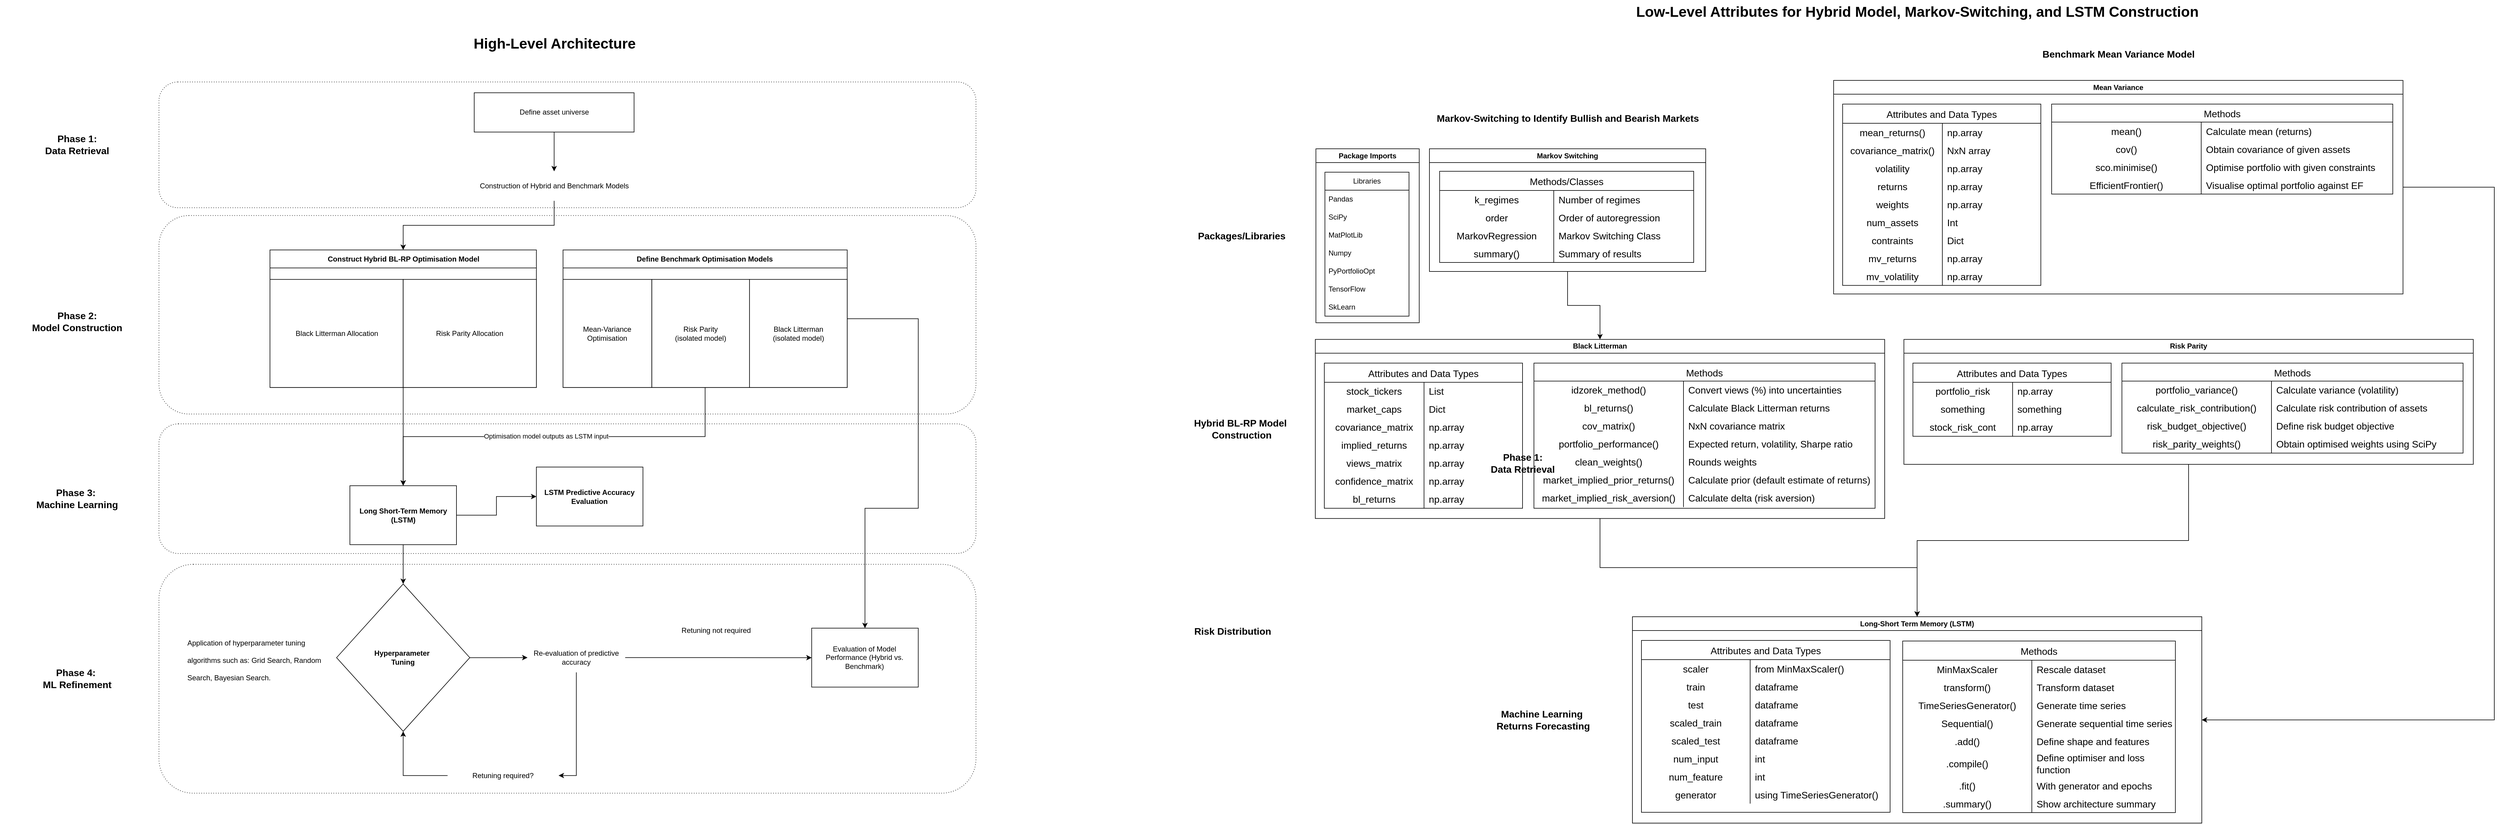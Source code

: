 <mxfile version="24.7.14">
  <diagram name="Page-1" id="j5CmRPaasvHDGAcbkPPa">
    <mxGraphModel dx="6430" dy="3827" grid="1" gridSize="10" guides="1" tooltips="1" connect="1" arrows="1" fold="1" page="1" pageScale="1" pageWidth="850" pageHeight="1100" math="0" shadow="0">
      <root>
        <mxCell id="0" />
        <mxCell id="1" parent="0" />
        <mxCell id="z5xUhBw44TX38-7mIEwl-33" value="Low-Level Attributes for Hybrid Model, Markov-Switching, and LSTM Construction" style="text;strokeColor=none;fillColor=none;html=1;fontSize=24;fontStyle=1;verticalAlign=middle;align=center;" vertex="1" parent="1">
          <mxGeometry x="2397" y="-450" width="290" height="40" as="geometry" />
        </mxCell>
        <mxCell id="z5xUhBw44TX38-7mIEwl-40" style="edgeStyle=orthogonalEdgeStyle;rounded=0;orthogonalLoop=1;jettySize=auto;html=1;exitX=0.5;exitY=1;exitDx=0;exitDy=0;entryX=0.5;entryY=0;entryDx=0;entryDy=0;" edge="1" parent="1" source="z5xUhBw44TX38-7mIEwl-41" target="z5xUhBw44TX38-7mIEwl-115">
          <mxGeometry relative="1" as="geometry" />
        </mxCell>
        <mxCell id="z5xUhBw44TX38-7mIEwl-41" value="Black Litterman" style="swimlane;whiteSpace=wrap;html=1;" vertex="1" parent="1">
          <mxGeometry x="1540" y="115.75" width="948" height="298.5" as="geometry" />
        </mxCell>
        <mxCell id="z5xUhBw44TX38-7mIEwl-42" value="Attributes and Data Types" style="shape=table;startSize=32;container=1;collapsible=0;childLayout=tableLayout;fixedRows=1;rowLines=0;fontStyle=0;strokeColor=default;fontSize=16;" vertex="1" parent="z5xUhBw44TX38-7mIEwl-41">
          <mxGeometry x="15" y="39.5" width="330" height="242" as="geometry" />
        </mxCell>
        <mxCell id="z5xUhBw44TX38-7mIEwl-43" value="" style="shape=tableRow;horizontal=0;startSize=0;swimlaneHead=0;swimlaneBody=0;top=0;left=0;bottom=0;right=0;collapsible=0;dropTarget=0;fillColor=none;points=[[0,0.5],[1,0.5]];portConstraint=eastwest;strokeColor=inherit;fontSize=16;" vertex="1" parent="z5xUhBw44TX38-7mIEwl-42">
          <mxGeometry y="32" width="330" height="30" as="geometry" />
        </mxCell>
        <mxCell id="z5xUhBw44TX38-7mIEwl-44" value="stock_tickers" style="shape=partialRectangle;html=1;whiteSpace=wrap;connectable=0;fillColor=none;top=0;left=0;bottom=0;right=0;overflow=hidden;pointerEvents=1;strokeColor=inherit;fontSize=16;" vertex="1" parent="z5xUhBw44TX38-7mIEwl-43">
          <mxGeometry width="166" height="30" as="geometry">
            <mxRectangle width="166" height="30" as="alternateBounds" />
          </mxGeometry>
        </mxCell>
        <mxCell id="z5xUhBw44TX38-7mIEwl-45" value="List" style="shape=partialRectangle;html=1;whiteSpace=wrap;connectable=0;fillColor=none;top=0;left=0;bottom=0;right=0;align=left;spacingLeft=6;overflow=hidden;strokeColor=inherit;fontSize=16;" vertex="1" parent="z5xUhBw44TX38-7mIEwl-43">
          <mxGeometry x="166" width="164" height="30" as="geometry">
            <mxRectangle width="164" height="30" as="alternateBounds" />
          </mxGeometry>
        </mxCell>
        <mxCell id="z5xUhBw44TX38-7mIEwl-46" value="" style="shape=tableRow;horizontal=0;startSize=0;swimlaneHead=0;swimlaneBody=0;top=0;left=0;bottom=0;right=0;collapsible=0;dropTarget=0;fillColor=none;points=[[0,0.5],[1,0.5]];portConstraint=eastwest;strokeColor=inherit;fontSize=16;" vertex="1" parent="z5xUhBw44TX38-7mIEwl-42">
          <mxGeometry y="62" width="330" height="30" as="geometry" />
        </mxCell>
        <mxCell id="z5xUhBw44TX38-7mIEwl-47" value="market_caps" style="shape=partialRectangle;html=1;whiteSpace=wrap;connectable=0;fillColor=none;top=0;left=0;bottom=0;right=0;overflow=hidden;strokeColor=inherit;fontSize=16;" vertex="1" parent="z5xUhBw44TX38-7mIEwl-46">
          <mxGeometry width="166" height="30" as="geometry">
            <mxRectangle width="166" height="30" as="alternateBounds" />
          </mxGeometry>
        </mxCell>
        <mxCell id="z5xUhBw44TX38-7mIEwl-48" value="Dict" style="shape=partialRectangle;html=1;whiteSpace=wrap;connectable=0;fillColor=none;top=0;left=0;bottom=0;right=0;align=left;spacingLeft=6;overflow=hidden;strokeColor=inherit;fontSize=16;" vertex="1" parent="z5xUhBw44TX38-7mIEwl-46">
          <mxGeometry x="166" width="164" height="30" as="geometry">
            <mxRectangle width="164" height="30" as="alternateBounds" />
          </mxGeometry>
        </mxCell>
        <mxCell id="z5xUhBw44TX38-7mIEwl-49" value="" style="shape=tableRow;horizontal=0;startSize=0;swimlaneHead=0;swimlaneBody=0;top=0;left=0;bottom=0;right=0;collapsible=0;dropTarget=0;fillColor=none;points=[[0,0.5],[1,0.5]];portConstraint=eastwest;strokeColor=inherit;fontSize=16;" vertex="1" parent="z5xUhBw44TX38-7mIEwl-42">
          <mxGeometry y="92" width="330" height="30" as="geometry" />
        </mxCell>
        <mxCell id="z5xUhBw44TX38-7mIEwl-50" value="covariance_matrix" style="shape=partialRectangle;html=1;whiteSpace=wrap;connectable=0;fillColor=none;top=0;left=0;bottom=0;right=0;overflow=hidden;strokeColor=inherit;fontSize=16;" vertex="1" parent="z5xUhBw44TX38-7mIEwl-49">
          <mxGeometry width="166" height="30" as="geometry">
            <mxRectangle width="166" height="30" as="alternateBounds" />
          </mxGeometry>
        </mxCell>
        <mxCell id="z5xUhBw44TX38-7mIEwl-51" value="np.array" style="shape=partialRectangle;html=1;whiteSpace=wrap;connectable=0;fillColor=none;top=0;left=0;bottom=0;right=0;align=left;spacingLeft=6;overflow=hidden;strokeColor=inherit;fontSize=16;" vertex="1" parent="z5xUhBw44TX38-7mIEwl-49">
          <mxGeometry x="166" width="164" height="30" as="geometry">
            <mxRectangle width="164" height="30" as="alternateBounds" />
          </mxGeometry>
        </mxCell>
        <mxCell id="z5xUhBw44TX38-7mIEwl-52" value="" style="shape=tableRow;horizontal=0;startSize=0;swimlaneHead=0;swimlaneBody=0;top=0;left=0;bottom=0;right=0;collapsible=0;dropTarget=0;fillColor=none;points=[[0,0.5],[1,0.5]];portConstraint=eastwest;strokeColor=inherit;fontSize=16;" vertex="1" parent="z5xUhBw44TX38-7mIEwl-42">
          <mxGeometry y="122" width="330" height="30" as="geometry" />
        </mxCell>
        <mxCell id="z5xUhBw44TX38-7mIEwl-53" value="implied_returns" style="shape=partialRectangle;html=1;whiteSpace=wrap;connectable=0;fillColor=none;top=0;left=0;bottom=0;right=0;overflow=hidden;strokeColor=inherit;fontSize=16;" vertex="1" parent="z5xUhBw44TX38-7mIEwl-52">
          <mxGeometry width="166" height="30" as="geometry">
            <mxRectangle width="166" height="30" as="alternateBounds" />
          </mxGeometry>
        </mxCell>
        <mxCell id="z5xUhBw44TX38-7mIEwl-54" value="np.array" style="shape=partialRectangle;html=1;whiteSpace=wrap;connectable=0;fillColor=none;top=0;left=0;bottom=0;right=0;align=left;spacingLeft=6;overflow=hidden;strokeColor=inherit;fontSize=16;" vertex="1" parent="z5xUhBw44TX38-7mIEwl-52">
          <mxGeometry x="166" width="164" height="30" as="geometry">
            <mxRectangle width="164" height="30" as="alternateBounds" />
          </mxGeometry>
        </mxCell>
        <mxCell id="z5xUhBw44TX38-7mIEwl-55" value="" style="shape=tableRow;horizontal=0;startSize=0;swimlaneHead=0;swimlaneBody=0;top=0;left=0;bottom=0;right=0;collapsible=0;dropTarget=0;fillColor=none;points=[[0,0.5],[1,0.5]];portConstraint=eastwest;strokeColor=inherit;fontSize=16;" vertex="1" parent="z5xUhBw44TX38-7mIEwl-42">
          <mxGeometry y="152" width="330" height="30" as="geometry" />
        </mxCell>
        <mxCell id="z5xUhBw44TX38-7mIEwl-56" value="views_matrix" style="shape=partialRectangle;html=1;whiteSpace=wrap;connectable=0;fillColor=none;top=0;left=0;bottom=0;right=0;overflow=hidden;strokeColor=inherit;fontSize=16;" vertex="1" parent="z5xUhBw44TX38-7mIEwl-55">
          <mxGeometry width="166" height="30" as="geometry">
            <mxRectangle width="166" height="30" as="alternateBounds" />
          </mxGeometry>
        </mxCell>
        <mxCell id="z5xUhBw44TX38-7mIEwl-57" value="np.array" style="shape=partialRectangle;html=1;whiteSpace=wrap;connectable=0;fillColor=none;top=0;left=0;bottom=0;right=0;align=left;spacingLeft=6;overflow=hidden;strokeColor=inherit;fontSize=16;" vertex="1" parent="z5xUhBw44TX38-7mIEwl-55">
          <mxGeometry x="166" width="164" height="30" as="geometry">
            <mxRectangle width="164" height="30" as="alternateBounds" />
          </mxGeometry>
        </mxCell>
        <mxCell id="z5xUhBw44TX38-7mIEwl-58" value="Phase 1:&lt;div&gt;Data Retrieval&lt;/div&gt;" style="text;strokeColor=none;fillColor=none;html=1;fontSize=16;fontStyle=1;verticalAlign=middle;align=center;" vertex="1" parent="z5xUhBw44TX38-7mIEwl-55">
          <mxGeometry x="330" height="30" as="geometry">
            <mxRectangle width="NaN" height="30" as="alternateBounds" />
          </mxGeometry>
        </mxCell>
        <mxCell id="z5xUhBw44TX38-7mIEwl-59" value="" style="shape=tableRow;horizontal=0;startSize=0;swimlaneHead=0;swimlaneBody=0;top=0;left=0;bottom=0;right=0;collapsible=0;dropTarget=0;fillColor=none;points=[[0,0.5],[1,0.5]];portConstraint=eastwest;strokeColor=inherit;fontSize=16;" vertex="1" parent="z5xUhBw44TX38-7mIEwl-42">
          <mxGeometry y="182" width="330" height="30" as="geometry" />
        </mxCell>
        <mxCell id="z5xUhBw44TX38-7mIEwl-60" value="confidence_matrix" style="shape=partialRectangle;html=1;whiteSpace=wrap;connectable=0;fillColor=none;top=0;left=0;bottom=0;right=0;overflow=hidden;strokeColor=inherit;fontSize=16;" vertex="1" parent="z5xUhBw44TX38-7mIEwl-59">
          <mxGeometry width="166" height="30" as="geometry">
            <mxRectangle width="166" height="30" as="alternateBounds" />
          </mxGeometry>
        </mxCell>
        <mxCell id="z5xUhBw44TX38-7mIEwl-61" value="np.array" style="shape=partialRectangle;html=1;whiteSpace=wrap;connectable=0;fillColor=none;top=0;left=0;bottom=0;right=0;align=left;spacingLeft=6;overflow=hidden;strokeColor=inherit;fontSize=16;" vertex="1" parent="z5xUhBw44TX38-7mIEwl-59">
          <mxGeometry x="166" width="164" height="30" as="geometry">
            <mxRectangle width="164" height="30" as="alternateBounds" />
          </mxGeometry>
        </mxCell>
        <mxCell id="z5xUhBw44TX38-7mIEwl-62" value="" style="shape=tableRow;horizontal=0;startSize=0;swimlaneHead=0;swimlaneBody=0;top=0;left=0;bottom=0;right=0;collapsible=0;dropTarget=0;fillColor=none;points=[[0,0.5],[1,0.5]];portConstraint=eastwest;strokeColor=inherit;fontSize=16;" vertex="1" parent="z5xUhBw44TX38-7mIEwl-42">
          <mxGeometry y="212" width="330" height="30" as="geometry" />
        </mxCell>
        <mxCell id="z5xUhBw44TX38-7mIEwl-63" value="bl_returns" style="shape=partialRectangle;html=1;whiteSpace=wrap;connectable=0;fillColor=none;top=0;left=0;bottom=0;right=0;overflow=hidden;strokeColor=inherit;fontSize=16;" vertex="1" parent="z5xUhBw44TX38-7mIEwl-62">
          <mxGeometry width="166" height="30" as="geometry">
            <mxRectangle width="166" height="30" as="alternateBounds" />
          </mxGeometry>
        </mxCell>
        <mxCell id="z5xUhBw44TX38-7mIEwl-64" value="np.array" style="shape=partialRectangle;html=1;whiteSpace=wrap;connectable=0;fillColor=none;top=0;left=0;bottom=0;right=0;align=left;spacingLeft=6;overflow=hidden;strokeColor=inherit;fontSize=16;" vertex="1" parent="z5xUhBw44TX38-7mIEwl-62">
          <mxGeometry x="166" width="164" height="30" as="geometry">
            <mxRectangle width="164" height="30" as="alternateBounds" />
          </mxGeometry>
        </mxCell>
        <mxCell id="z5xUhBw44TX38-7mIEwl-65" value="Methods" style="shape=table;startSize=30;container=1;collapsible=0;childLayout=tableLayout;fixedRows=1;rowLines=0;fontStyle=0;strokeColor=default;fontSize=16;" vertex="1" parent="z5xUhBw44TX38-7mIEwl-41">
          <mxGeometry x="364" y="39.5" width="568" height="242" as="geometry" />
        </mxCell>
        <mxCell id="z5xUhBw44TX38-7mIEwl-66" value="" style="shape=tableRow;horizontal=0;startSize=0;swimlaneHead=0;swimlaneBody=0;top=0;left=0;bottom=0;right=0;collapsible=0;dropTarget=0;fillColor=none;points=[[0,0.5],[1,0.5]];portConstraint=eastwest;strokeColor=inherit;fontSize=16;" vertex="1" parent="z5xUhBw44TX38-7mIEwl-65">
          <mxGeometry y="30" width="568" height="30" as="geometry" />
        </mxCell>
        <mxCell id="z5xUhBw44TX38-7mIEwl-67" value="idzorek_method()" style="shape=partialRectangle;html=1;whiteSpace=wrap;connectable=0;fillColor=none;top=0;left=0;bottom=0;right=0;overflow=hidden;pointerEvents=1;strokeColor=inherit;fontSize=16;" vertex="1" parent="z5xUhBw44TX38-7mIEwl-66">
          <mxGeometry width="249" height="30" as="geometry">
            <mxRectangle width="249" height="30" as="alternateBounds" />
          </mxGeometry>
        </mxCell>
        <mxCell id="z5xUhBw44TX38-7mIEwl-68" value="Convert views (%) into uncertainties" style="shape=partialRectangle;html=1;whiteSpace=wrap;connectable=0;fillColor=none;top=0;left=0;bottom=0;right=0;align=left;spacingLeft=6;overflow=hidden;strokeColor=inherit;fontSize=16;" vertex="1" parent="z5xUhBw44TX38-7mIEwl-66">
          <mxGeometry x="249" width="319" height="30" as="geometry">
            <mxRectangle width="319" height="30" as="alternateBounds" />
          </mxGeometry>
        </mxCell>
        <mxCell id="z5xUhBw44TX38-7mIEwl-69" value="" style="shape=tableRow;horizontal=0;startSize=0;swimlaneHead=0;swimlaneBody=0;top=0;left=0;bottom=0;right=0;collapsible=0;dropTarget=0;fillColor=none;points=[[0,0.5],[1,0.5]];portConstraint=eastwest;strokeColor=inherit;fontSize=16;" vertex="1" parent="z5xUhBw44TX38-7mIEwl-65">
          <mxGeometry y="60" width="568" height="30" as="geometry" />
        </mxCell>
        <mxCell id="z5xUhBw44TX38-7mIEwl-70" value="bl_returns()" style="shape=partialRectangle;html=1;whiteSpace=wrap;connectable=0;fillColor=none;top=0;left=0;bottom=0;right=0;overflow=hidden;strokeColor=inherit;fontSize=16;" vertex="1" parent="z5xUhBw44TX38-7mIEwl-69">
          <mxGeometry width="249" height="30" as="geometry">
            <mxRectangle width="249" height="30" as="alternateBounds" />
          </mxGeometry>
        </mxCell>
        <mxCell id="z5xUhBw44TX38-7mIEwl-71" value="Calculate Black Litterman returns" style="shape=partialRectangle;html=1;whiteSpace=wrap;connectable=0;fillColor=none;top=0;left=0;bottom=0;right=0;align=left;spacingLeft=6;overflow=hidden;strokeColor=inherit;fontSize=16;" vertex="1" parent="z5xUhBw44TX38-7mIEwl-69">
          <mxGeometry x="249" width="319" height="30" as="geometry">
            <mxRectangle width="319" height="30" as="alternateBounds" />
          </mxGeometry>
        </mxCell>
        <mxCell id="z5xUhBw44TX38-7mIEwl-72" value="" style="shape=tableRow;horizontal=0;startSize=0;swimlaneHead=0;swimlaneBody=0;top=0;left=0;bottom=0;right=0;collapsible=0;dropTarget=0;fillColor=none;points=[[0,0.5],[1,0.5]];portConstraint=eastwest;strokeColor=inherit;fontSize=16;" vertex="1" parent="z5xUhBw44TX38-7mIEwl-65">
          <mxGeometry y="90" width="568" height="30" as="geometry" />
        </mxCell>
        <mxCell id="z5xUhBw44TX38-7mIEwl-73" value="cov_matrix()" style="shape=partialRectangle;html=1;whiteSpace=wrap;connectable=0;fillColor=none;top=0;left=0;bottom=0;right=0;overflow=hidden;strokeColor=inherit;fontSize=16;" vertex="1" parent="z5xUhBw44TX38-7mIEwl-72">
          <mxGeometry width="249" height="30" as="geometry">
            <mxRectangle width="249" height="30" as="alternateBounds" />
          </mxGeometry>
        </mxCell>
        <mxCell id="z5xUhBw44TX38-7mIEwl-74" value="NxN covariance matrix" style="shape=partialRectangle;html=1;whiteSpace=wrap;connectable=0;fillColor=none;top=0;left=0;bottom=0;right=0;align=left;spacingLeft=6;overflow=hidden;strokeColor=inherit;fontSize=16;" vertex="1" parent="z5xUhBw44TX38-7mIEwl-72">
          <mxGeometry x="249" width="319" height="30" as="geometry">
            <mxRectangle width="319" height="30" as="alternateBounds" />
          </mxGeometry>
        </mxCell>
        <mxCell id="z5xUhBw44TX38-7mIEwl-75" value="" style="shape=tableRow;horizontal=0;startSize=0;swimlaneHead=0;swimlaneBody=0;top=0;left=0;bottom=0;right=0;collapsible=0;dropTarget=0;fillColor=none;points=[[0,0.5],[1,0.5]];portConstraint=eastwest;strokeColor=inherit;fontSize=16;" vertex="1" parent="z5xUhBw44TX38-7mIEwl-65">
          <mxGeometry y="120" width="568" height="30" as="geometry" />
        </mxCell>
        <mxCell id="z5xUhBw44TX38-7mIEwl-76" value="portfolio_performance()" style="shape=partialRectangle;html=1;whiteSpace=wrap;connectable=0;fillColor=none;top=0;left=0;bottom=0;right=0;overflow=hidden;strokeColor=inherit;fontSize=16;" vertex="1" parent="z5xUhBw44TX38-7mIEwl-75">
          <mxGeometry width="249" height="30" as="geometry">
            <mxRectangle width="249" height="30" as="alternateBounds" />
          </mxGeometry>
        </mxCell>
        <mxCell id="z5xUhBw44TX38-7mIEwl-77" value="Expected return, volatility, Sharpe ratio" style="shape=partialRectangle;html=1;whiteSpace=wrap;connectable=0;fillColor=none;top=0;left=0;bottom=0;right=0;align=left;spacingLeft=6;overflow=hidden;strokeColor=inherit;fontSize=16;" vertex="1" parent="z5xUhBw44TX38-7mIEwl-75">
          <mxGeometry x="249" width="319" height="30" as="geometry">
            <mxRectangle width="319" height="30" as="alternateBounds" />
          </mxGeometry>
        </mxCell>
        <mxCell id="z5xUhBw44TX38-7mIEwl-78" value="" style="shape=tableRow;horizontal=0;startSize=0;swimlaneHead=0;swimlaneBody=0;top=0;left=0;bottom=0;right=0;collapsible=0;dropTarget=0;fillColor=none;points=[[0,0.5],[1,0.5]];portConstraint=eastwest;strokeColor=inherit;fontSize=16;" vertex="1" parent="z5xUhBw44TX38-7mIEwl-65">
          <mxGeometry y="150" width="568" height="30" as="geometry" />
        </mxCell>
        <mxCell id="z5xUhBw44TX38-7mIEwl-79" value="clean_weights()" style="shape=partialRectangle;html=1;whiteSpace=wrap;connectable=0;fillColor=none;top=0;left=0;bottom=0;right=0;overflow=hidden;strokeColor=inherit;fontSize=16;" vertex="1" parent="z5xUhBw44TX38-7mIEwl-78">
          <mxGeometry width="249" height="30" as="geometry">
            <mxRectangle width="249" height="30" as="alternateBounds" />
          </mxGeometry>
        </mxCell>
        <mxCell id="z5xUhBw44TX38-7mIEwl-80" value="Rounds weights" style="shape=partialRectangle;html=1;whiteSpace=wrap;connectable=0;fillColor=none;top=0;left=0;bottom=0;right=0;align=left;spacingLeft=6;overflow=hidden;strokeColor=inherit;fontSize=16;" vertex="1" parent="z5xUhBw44TX38-7mIEwl-78">
          <mxGeometry x="249" width="319" height="30" as="geometry">
            <mxRectangle width="319" height="30" as="alternateBounds" />
          </mxGeometry>
        </mxCell>
        <mxCell id="z5xUhBw44TX38-7mIEwl-81" value="" style="shape=tableRow;horizontal=0;startSize=0;swimlaneHead=0;swimlaneBody=0;top=0;left=0;bottom=0;right=0;collapsible=0;dropTarget=0;fillColor=none;points=[[0,0.5],[1,0.5]];portConstraint=eastwest;strokeColor=inherit;fontSize=16;" vertex="1" parent="z5xUhBw44TX38-7mIEwl-65">
          <mxGeometry y="180" width="568" height="30" as="geometry" />
        </mxCell>
        <mxCell id="z5xUhBw44TX38-7mIEwl-82" value="market_implied_prior_returns()" style="shape=partialRectangle;html=1;whiteSpace=wrap;connectable=0;fillColor=none;top=0;left=0;bottom=0;right=0;overflow=hidden;strokeColor=inherit;fontSize=16;" vertex="1" parent="z5xUhBw44TX38-7mIEwl-81">
          <mxGeometry width="249" height="30" as="geometry">
            <mxRectangle width="249" height="30" as="alternateBounds" />
          </mxGeometry>
        </mxCell>
        <mxCell id="z5xUhBw44TX38-7mIEwl-83" value="Calculate prior (default estimate of returns)" style="shape=partialRectangle;html=1;whiteSpace=wrap;connectable=0;fillColor=none;top=0;left=0;bottom=0;right=0;align=left;spacingLeft=6;overflow=hidden;strokeColor=inherit;fontSize=16;" vertex="1" parent="z5xUhBw44TX38-7mIEwl-81">
          <mxGeometry x="249" width="319" height="30" as="geometry">
            <mxRectangle width="319" height="30" as="alternateBounds" />
          </mxGeometry>
        </mxCell>
        <mxCell id="z5xUhBw44TX38-7mIEwl-84" value="" style="shape=tableRow;horizontal=0;startSize=0;swimlaneHead=0;swimlaneBody=0;top=0;left=0;bottom=0;right=0;collapsible=0;dropTarget=0;fillColor=none;points=[[0,0.5],[1,0.5]];portConstraint=eastwest;strokeColor=inherit;fontSize=16;" vertex="1" parent="z5xUhBw44TX38-7mIEwl-65">
          <mxGeometry y="210" width="568" height="30" as="geometry" />
        </mxCell>
        <mxCell id="z5xUhBw44TX38-7mIEwl-85" value="market_implied_risk_aversion()" style="shape=partialRectangle;html=1;whiteSpace=wrap;connectable=0;fillColor=none;top=0;left=0;bottom=0;right=0;overflow=hidden;strokeColor=inherit;fontSize=16;" vertex="1" parent="z5xUhBw44TX38-7mIEwl-84">
          <mxGeometry width="249" height="30" as="geometry">
            <mxRectangle width="249" height="30" as="alternateBounds" />
          </mxGeometry>
        </mxCell>
        <mxCell id="z5xUhBw44TX38-7mIEwl-86" value="Calculate delta (risk aversion)" style="shape=partialRectangle;html=1;whiteSpace=wrap;connectable=0;fillColor=none;top=0;left=0;bottom=0;right=0;align=left;spacingLeft=6;overflow=hidden;strokeColor=inherit;fontSize=16;" vertex="1" parent="z5xUhBw44TX38-7mIEwl-84">
          <mxGeometry x="249" width="319" height="30" as="geometry">
            <mxRectangle width="319" height="30" as="alternateBounds" />
          </mxGeometry>
        </mxCell>
        <mxCell id="z5xUhBw44TX38-7mIEwl-87" style="edgeStyle=orthogonalEdgeStyle;rounded=0;orthogonalLoop=1;jettySize=auto;html=1;entryX=0.5;entryY=0;entryDx=0;entryDy=0;" edge="1" parent="1" source="z5xUhBw44TX38-7mIEwl-88" target="z5xUhBw44TX38-7mIEwl-115">
          <mxGeometry relative="1" as="geometry" />
        </mxCell>
        <mxCell id="z5xUhBw44TX38-7mIEwl-88" value="Risk Parity" style="swimlane;whiteSpace=wrap;html=1;" vertex="1" parent="1">
          <mxGeometry x="2520" y="115.75" width="948" height="208.25" as="geometry" />
        </mxCell>
        <mxCell id="z5xUhBw44TX38-7mIEwl-89" value="Attributes and Data Types" style="shape=table;startSize=32;container=1;collapsible=0;childLayout=tableLayout;fixedRows=1;rowLines=0;fontStyle=0;strokeColor=default;fontSize=16;" vertex="1" parent="z5xUhBw44TX38-7mIEwl-88">
          <mxGeometry x="15" y="39.5" width="330" height="122" as="geometry" />
        </mxCell>
        <mxCell id="z5xUhBw44TX38-7mIEwl-90" value="" style="shape=tableRow;horizontal=0;startSize=0;swimlaneHead=0;swimlaneBody=0;top=0;left=0;bottom=0;right=0;collapsible=0;dropTarget=0;fillColor=none;points=[[0,0.5],[1,0.5]];portConstraint=eastwest;strokeColor=inherit;fontSize=16;" vertex="1" parent="z5xUhBw44TX38-7mIEwl-89">
          <mxGeometry y="32" width="330" height="30" as="geometry" />
        </mxCell>
        <mxCell id="z5xUhBw44TX38-7mIEwl-91" value="portfolio_risk" style="shape=partialRectangle;html=1;whiteSpace=wrap;connectable=0;fillColor=none;top=0;left=0;bottom=0;right=0;overflow=hidden;pointerEvents=1;strokeColor=inherit;fontSize=16;" vertex="1" parent="z5xUhBw44TX38-7mIEwl-90">
          <mxGeometry width="166" height="30" as="geometry">
            <mxRectangle width="166" height="30" as="alternateBounds" />
          </mxGeometry>
        </mxCell>
        <mxCell id="z5xUhBw44TX38-7mIEwl-92" value="np.array" style="shape=partialRectangle;html=1;whiteSpace=wrap;connectable=0;fillColor=none;top=0;left=0;bottom=0;right=0;align=left;spacingLeft=6;overflow=hidden;strokeColor=inherit;fontSize=16;" vertex="1" parent="z5xUhBw44TX38-7mIEwl-90">
          <mxGeometry x="166" width="164" height="30" as="geometry">
            <mxRectangle width="164" height="30" as="alternateBounds" />
          </mxGeometry>
        </mxCell>
        <mxCell id="z5xUhBw44TX38-7mIEwl-93" value="" style="shape=tableRow;horizontal=0;startSize=0;swimlaneHead=0;swimlaneBody=0;top=0;left=0;bottom=0;right=0;collapsible=0;dropTarget=0;fillColor=none;points=[[0,0.5],[1,0.5]];portConstraint=eastwest;strokeColor=inherit;fontSize=16;" vertex="1" parent="z5xUhBw44TX38-7mIEwl-89">
          <mxGeometry y="62" width="330" height="30" as="geometry" />
        </mxCell>
        <mxCell id="z5xUhBw44TX38-7mIEwl-94" value="something" style="shape=partialRectangle;html=1;whiteSpace=wrap;connectable=0;fillColor=none;top=0;left=0;bottom=0;right=0;overflow=hidden;pointerEvents=1;strokeColor=inherit;fontSize=16;" vertex="1" parent="z5xUhBw44TX38-7mIEwl-93">
          <mxGeometry width="166" height="30" as="geometry">
            <mxRectangle width="166" height="30" as="alternateBounds" />
          </mxGeometry>
        </mxCell>
        <mxCell id="z5xUhBw44TX38-7mIEwl-95" value="something" style="shape=partialRectangle;html=1;whiteSpace=wrap;connectable=0;fillColor=none;top=0;left=0;bottom=0;right=0;align=left;spacingLeft=6;overflow=hidden;strokeColor=inherit;fontSize=16;" vertex="1" parent="z5xUhBw44TX38-7mIEwl-93">
          <mxGeometry x="166" width="164" height="30" as="geometry">
            <mxRectangle width="164" height="30" as="alternateBounds" />
          </mxGeometry>
        </mxCell>
        <mxCell id="z5xUhBw44TX38-7mIEwl-96" value="" style="shape=tableRow;horizontal=0;startSize=0;swimlaneHead=0;swimlaneBody=0;top=0;left=0;bottom=0;right=0;collapsible=0;dropTarget=0;fillColor=none;points=[[0,0.5],[1,0.5]];portConstraint=eastwest;strokeColor=inherit;fontSize=16;" vertex="1" parent="z5xUhBw44TX38-7mIEwl-89">
          <mxGeometry y="92" width="330" height="30" as="geometry" />
        </mxCell>
        <mxCell id="z5xUhBw44TX38-7mIEwl-97" value="stock_risk_cont" style="shape=partialRectangle;html=1;whiteSpace=wrap;connectable=0;fillColor=none;top=0;left=0;bottom=0;right=0;overflow=hidden;pointerEvents=1;strokeColor=inherit;fontSize=16;" vertex="1" parent="z5xUhBw44TX38-7mIEwl-96">
          <mxGeometry width="166" height="30" as="geometry">
            <mxRectangle width="166" height="30" as="alternateBounds" />
          </mxGeometry>
        </mxCell>
        <mxCell id="z5xUhBw44TX38-7mIEwl-98" value="np.array" style="shape=partialRectangle;html=1;whiteSpace=wrap;connectable=0;fillColor=none;top=0;left=0;bottom=0;right=0;align=left;spacingLeft=6;overflow=hidden;strokeColor=inherit;fontSize=16;" vertex="1" parent="z5xUhBw44TX38-7mIEwl-96">
          <mxGeometry x="166" width="164" height="30" as="geometry">
            <mxRectangle width="164" height="30" as="alternateBounds" />
          </mxGeometry>
        </mxCell>
        <mxCell id="z5xUhBw44TX38-7mIEwl-99" value="Methods" style="shape=table;startSize=30;container=1;collapsible=0;childLayout=tableLayout;fixedRows=1;rowLines=0;fontStyle=0;strokeColor=default;fontSize=16;" vertex="1" parent="z5xUhBw44TX38-7mIEwl-88">
          <mxGeometry x="363" y="39.5" width="568" height="150" as="geometry" />
        </mxCell>
        <mxCell id="z5xUhBw44TX38-7mIEwl-100" value="" style="shape=tableRow;horizontal=0;startSize=0;swimlaneHead=0;swimlaneBody=0;top=0;left=0;bottom=0;right=0;collapsible=0;dropTarget=0;fillColor=none;points=[[0,0.5],[1,0.5]];portConstraint=eastwest;strokeColor=inherit;fontSize=16;" vertex="1" parent="z5xUhBw44TX38-7mIEwl-99">
          <mxGeometry y="30" width="568" height="30" as="geometry" />
        </mxCell>
        <mxCell id="z5xUhBw44TX38-7mIEwl-101" value="portfolio_variance()" style="shape=partialRectangle;html=1;whiteSpace=wrap;connectable=0;fillColor=none;top=0;left=0;bottom=0;right=0;overflow=hidden;pointerEvents=1;strokeColor=inherit;fontSize=16;" vertex="1" parent="z5xUhBw44TX38-7mIEwl-100">
          <mxGeometry width="249" height="30" as="geometry">
            <mxRectangle width="249" height="30" as="alternateBounds" />
          </mxGeometry>
        </mxCell>
        <mxCell id="z5xUhBw44TX38-7mIEwl-102" value="Calculate variance (volatility)" style="shape=partialRectangle;html=1;whiteSpace=wrap;connectable=0;fillColor=none;top=0;left=0;bottom=0;right=0;align=left;spacingLeft=6;overflow=hidden;strokeColor=inherit;fontSize=16;" vertex="1" parent="z5xUhBw44TX38-7mIEwl-100">
          <mxGeometry x="249" width="319" height="30" as="geometry">
            <mxRectangle width="319" height="30" as="alternateBounds" />
          </mxGeometry>
        </mxCell>
        <mxCell id="z5xUhBw44TX38-7mIEwl-103" value="" style="shape=tableRow;horizontal=0;startSize=0;swimlaneHead=0;swimlaneBody=0;top=0;left=0;bottom=0;right=0;collapsible=0;dropTarget=0;fillColor=none;points=[[0,0.5],[1,0.5]];portConstraint=eastwest;strokeColor=inherit;fontSize=16;" vertex="1" parent="z5xUhBw44TX38-7mIEwl-99">
          <mxGeometry y="60" width="568" height="30" as="geometry" />
        </mxCell>
        <mxCell id="z5xUhBw44TX38-7mIEwl-104" value="calculate_risk_contribution()" style="shape=partialRectangle;html=1;whiteSpace=wrap;connectable=0;fillColor=none;top=0;left=0;bottom=0;right=0;overflow=hidden;strokeColor=inherit;fontSize=16;" vertex="1" parent="z5xUhBw44TX38-7mIEwl-103">
          <mxGeometry width="249" height="30" as="geometry">
            <mxRectangle width="249" height="30" as="alternateBounds" />
          </mxGeometry>
        </mxCell>
        <mxCell id="z5xUhBw44TX38-7mIEwl-105" value="Calculate risk contribution of assets" style="shape=partialRectangle;html=1;whiteSpace=wrap;connectable=0;fillColor=none;top=0;left=0;bottom=0;right=0;align=left;spacingLeft=6;overflow=hidden;strokeColor=inherit;fontSize=16;" vertex="1" parent="z5xUhBw44TX38-7mIEwl-103">
          <mxGeometry x="249" width="319" height="30" as="geometry">
            <mxRectangle width="319" height="30" as="alternateBounds" />
          </mxGeometry>
        </mxCell>
        <mxCell id="z5xUhBw44TX38-7mIEwl-106" value="" style="shape=tableRow;horizontal=0;startSize=0;swimlaneHead=0;swimlaneBody=0;top=0;left=0;bottom=0;right=0;collapsible=0;dropTarget=0;fillColor=none;points=[[0,0.5],[1,0.5]];portConstraint=eastwest;strokeColor=inherit;fontSize=16;" vertex="1" parent="z5xUhBw44TX38-7mIEwl-99">
          <mxGeometry y="90" width="568" height="30" as="geometry" />
        </mxCell>
        <mxCell id="z5xUhBw44TX38-7mIEwl-107" value="risk_budget_objective()" style="shape=partialRectangle;html=1;whiteSpace=wrap;connectable=0;fillColor=none;top=0;left=0;bottom=0;right=0;overflow=hidden;strokeColor=inherit;fontSize=16;" vertex="1" parent="z5xUhBw44TX38-7mIEwl-106">
          <mxGeometry width="249" height="30" as="geometry">
            <mxRectangle width="249" height="30" as="alternateBounds" />
          </mxGeometry>
        </mxCell>
        <mxCell id="z5xUhBw44TX38-7mIEwl-108" value="Define risk budget objective" style="shape=partialRectangle;html=1;whiteSpace=wrap;connectable=0;fillColor=none;top=0;left=0;bottom=0;right=0;align=left;spacingLeft=6;overflow=hidden;strokeColor=inherit;fontSize=16;" vertex="1" parent="z5xUhBw44TX38-7mIEwl-106">
          <mxGeometry x="249" width="319" height="30" as="geometry">
            <mxRectangle width="319" height="30" as="alternateBounds" />
          </mxGeometry>
        </mxCell>
        <mxCell id="z5xUhBw44TX38-7mIEwl-109" value="" style="shape=tableRow;horizontal=0;startSize=0;swimlaneHead=0;swimlaneBody=0;top=0;left=0;bottom=0;right=0;collapsible=0;dropTarget=0;fillColor=none;points=[[0,0.5],[1,0.5]];portConstraint=eastwest;strokeColor=inherit;fontSize=16;" vertex="1" parent="z5xUhBw44TX38-7mIEwl-99">
          <mxGeometry y="120" width="568" height="30" as="geometry" />
        </mxCell>
        <mxCell id="z5xUhBw44TX38-7mIEwl-110" value="risk_parity_weights()" style="shape=partialRectangle;html=1;whiteSpace=wrap;connectable=0;fillColor=none;top=0;left=0;bottom=0;right=0;overflow=hidden;strokeColor=inherit;fontSize=16;" vertex="1" parent="z5xUhBw44TX38-7mIEwl-109">
          <mxGeometry width="249" height="30" as="geometry">
            <mxRectangle width="249" height="30" as="alternateBounds" />
          </mxGeometry>
        </mxCell>
        <mxCell id="z5xUhBw44TX38-7mIEwl-111" value="Obtain optimised weights using SciPy" style="shape=partialRectangle;html=1;whiteSpace=wrap;connectable=0;fillColor=none;top=0;left=0;bottom=0;right=0;align=left;spacingLeft=6;overflow=hidden;strokeColor=inherit;fontSize=16;" vertex="1" parent="z5xUhBw44TX38-7mIEwl-109">
          <mxGeometry x="249" width="319" height="30" as="geometry">
            <mxRectangle width="319" height="30" as="alternateBounds" />
          </mxGeometry>
        </mxCell>
        <mxCell id="z5xUhBw44TX38-7mIEwl-112" value="Hybrid BL-RP Model&amp;nbsp;&lt;div&gt;Construction&lt;/div&gt;" style="text;strokeColor=none;fillColor=none;html=1;fontSize=16;fontStyle=1;verticalAlign=middle;align=center;" vertex="1" parent="1">
          <mxGeometry x="1334" y="245" width="166.5" height="40" as="geometry" />
        </mxCell>
        <mxCell id="z5xUhBw44TX38-7mIEwl-113" value="Packages/Libraries" style="text;strokeColor=none;fillColor=none;html=1;fontSize=16;fontStyle=1;verticalAlign=middle;align=center;" vertex="1" parent="1">
          <mxGeometry x="1334" y="-77" width="166.5" height="40" as="geometry" />
        </mxCell>
        <mxCell id="z5xUhBw44TX38-7mIEwl-114" value="Risk Distribution" style="text;strokeColor=none;fillColor=none;html=1;fontSize=16;fontStyle=1;verticalAlign=middle;align=center;" vertex="1" parent="1">
          <mxGeometry x="1319" y="582" width="166.5" height="40" as="geometry" />
        </mxCell>
        <mxCell id="z5xUhBw44TX38-7mIEwl-115" value="Long-Short Term Memory (LSTM)" style="swimlane;whiteSpace=wrap;html=1;" vertex="1" parent="1">
          <mxGeometry x="2068" y="578" width="948" height="344" as="geometry" />
        </mxCell>
        <mxCell id="z5xUhBw44TX38-7mIEwl-116" value="Attributes and Data Types" style="shape=table;startSize=32;container=1;collapsible=0;childLayout=tableLayout;fixedRows=1;rowLines=0;fontStyle=0;strokeColor=default;fontSize=16;" vertex="1" parent="z5xUhBw44TX38-7mIEwl-115">
          <mxGeometry x="15" y="39.5" width="414" height="286.5" as="geometry" />
        </mxCell>
        <mxCell id="z5xUhBw44TX38-7mIEwl-117" value="" style="shape=tableRow;horizontal=0;startSize=0;swimlaneHead=0;swimlaneBody=0;top=0;left=0;bottom=0;right=0;collapsible=0;dropTarget=0;fillColor=none;points=[[0,0.5],[1,0.5]];portConstraint=eastwest;strokeColor=inherit;fontSize=16;" vertex="1" parent="z5xUhBw44TX38-7mIEwl-116">
          <mxGeometry y="32" width="414" height="30" as="geometry" />
        </mxCell>
        <mxCell id="z5xUhBw44TX38-7mIEwl-118" value="scaler" style="shape=partialRectangle;html=1;whiteSpace=wrap;connectable=0;fillColor=none;top=0;left=0;bottom=0;right=0;overflow=hidden;pointerEvents=1;strokeColor=inherit;fontSize=16;" vertex="1" parent="z5xUhBw44TX38-7mIEwl-117">
          <mxGeometry width="181" height="30" as="geometry">
            <mxRectangle width="181" height="30" as="alternateBounds" />
          </mxGeometry>
        </mxCell>
        <mxCell id="z5xUhBw44TX38-7mIEwl-119" value="from MinMaxScaler()" style="shape=partialRectangle;html=1;whiteSpace=wrap;connectable=0;fillColor=none;top=0;left=0;bottom=0;right=0;align=left;spacingLeft=6;overflow=hidden;strokeColor=inherit;fontSize=16;" vertex="1" parent="z5xUhBw44TX38-7mIEwl-117">
          <mxGeometry x="181" width="233" height="30" as="geometry">
            <mxRectangle width="233" height="30" as="alternateBounds" />
          </mxGeometry>
        </mxCell>
        <mxCell id="z5xUhBw44TX38-7mIEwl-120" value="" style="shape=tableRow;horizontal=0;startSize=0;swimlaneHead=0;swimlaneBody=0;top=0;left=0;bottom=0;right=0;collapsible=0;dropTarget=0;fillColor=none;points=[[0,0.5],[1,0.5]];portConstraint=eastwest;strokeColor=inherit;fontSize=16;" vertex="1" parent="z5xUhBw44TX38-7mIEwl-116">
          <mxGeometry y="62" width="414" height="30" as="geometry" />
        </mxCell>
        <mxCell id="z5xUhBw44TX38-7mIEwl-121" value="train" style="shape=partialRectangle;html=1;whiteSpace=wrap;connectable=0;fillColor=none;top=0;left=0;bottom=0;right=0;overflow=hidden;pointerEvents=1;strokeColor=inherit;fontSize=16;" vertex="1" parent="z5xUhBw44TX38-7mIEwl-120">
          <mxGeometry width="181" height="30" as="geometry">
            <mxRectangle width="181" height="30" as="alternateBounds" />
          </mxGeometry>
        </mxCell>
        <mxCell id="z5xUhBw44TX38-7mIEwl-122" value="dataframe" style="shape=partialRectangle;html=1;whiteSpace=wrap;connectable=0;fillColor=none;top=0;left=0;bottom=0;right=0;align=left;spacingLeft=6;overflow=hidden;strokeColor=inherit;fontSize=16;" vertex="1" parent="z5xUhBw44TX38-7mIEwl-120">
          <mxGeometry x="181" width="233" height="30" as="geometry">
            <mxRectangle width="233" height="30" as="alternateBounds" />
          </mxGeometry>
        </mxCell>
        <mxCell id="z5xUhBw44TX38-7mIEwl-123" value="" style="shape=tableRow;horizontal=0;startSize=0;swimlaneHead=0;swimlaneBody=0;top=0;left=0;bottom=0;right=0;collapsible=0;dropTarget=0;fillColor=none;points=[[0,0.5],[1,0.5]];portConstraint=eastwest;strokeColor=inherit;fontSize=16;" vertex="1" parent="z5xUhBw44TX38-7mIEwl-116">
          <mxGeometry y="92" width="414" height="30" as="geometry" />
        </mxCell>
        <mxCell id="z5xUhBw44TX38-7mIEwl-124" value="test" style="shape=partialRectangle;html=1;whiteSpace=wrap;connectable=0;fillColor=none;top=0;left=0;bottom=0;right=0;overflow=hidden;pointerEvents=1;strokeColor=inherit;fontSize=16;" vertex="1" parent="z5xUhBw44TX38-7mIEwl-123">
          <mxGeometry width="181" height="30" as="geometry">
            <mxRectangle width="181" height="30" as="alternateBounds" />
          </mxGeometry>
        </mxCell>
        <mxCell id="z5xUhBw44TX38-7mIEwl-125" value="dataframe" style="shape=partialRectangle;html=1;whiteSpace=wrap;connectable=0;fillColor=none;top=0;left=0;bottom=0;right=0;align=left;spacingLeft=6;overflow=hidden;strokeColor=inherit;fontSize=16;" vertex="1" parent="z5xUhBw44TX38-7mIEwl-123">
          <mxGeometry x="181" width="233" height="30" as="geometry">
            <mxRectangle width="233" height="30" as="alternateBounds" />
          </mxGeometry>
        </mxCell>
        <mxCell id="z5xUhBw44TX38-7mIEwl-126" value="" style="shape=tableRow;horizontal=0;startSize=0;swimlaneHead=0;swimlaneBody=0;top=0;left=0;bottom=0;right=0;collapsible=0;dropTarget=0;fillColor=none;points=[[0,0.5],[1,0.5]];portConstraint=eastwest;strokeColor=inherit;fontSize=16;" vertex="1" parent="z5xUhBw44TX38-7mIEwl-116">
          <mxGeometry y="122" width="414" height="30" as="geometry" />
        </mxCell>
        <mxCell id="z5xUhBw44TX38-7mIEwl-127" value="scaled_train" style="shape=partialRectangle;html=1;whiteSpace=wrap;connectable=0;fillColor=none;top=0;left=0;bottom=0;right=0;overflow=hidden;pointerEvents=1;strokeColor=inherit;fontSize=16;" vertex="1" parent="z5xUhBw44TX38-7mIEwl-126">
          <mxGeometry width="181" height="30" as="geometry">
            <mxRectangle width="181" height="30" as="alternateBounds" />
          </mxGeometry>
        </mxCell>
        <mxCell id="z5xUhBw44TX38-7mIEwl-128" value="dataframe" style="shape=partialRectangle;html=1;whiteSpace=wrap;connectable=0;fillColor=none;top=0;left=0;bottom=0;right=0;align=left;spacingLeft=6;overflow=hidden;strokeColor=inherit;fontSize=16;" vertex="1" parent="z5xUhBw44TX38-7mIEwl-126">
          <mxGeometry x="181" width="233" height="30" as="geometry">
            <mxRectangle width="233" height="30" as="alternateBounds" />
          </mxGeometry>
        </mxCell>
        <mxCell id="z5xUhBw44TX38-7mIEwl-129" value="" style="shape=tableRow;horizontal=0;startSize=0;swimlaneHead=0;swimlaneBody=0;top=0;left=0;bottom=0;right=0;collapsible=0;dropTarget=0;fillColor=none;points=[[0,0.5],[1,0.5]];portConstraint=eastwest;strokeColor=inherit;fontSize=16;" vertex="1" parent="z5xUhBw44TX38-7mIEwl-116">
          <mxGeometry y="152" width="414" height="30" as="geometry" />
        </mxCell>
        <mxCell id="z5xUhBw44TX38-7mIEwl-130" value="scaled_test" style="shape=partialRectangle;html=1;whiteSpace=wrap;connectable=0;fillColor=none;top=0;left=0;bottom=0;right=0;overflow=hidden;pointerEvents=1;strokeColor=inherit;fontSize=16;" vertex="1" parent="z5xUhBw44TX38-7mIEwl-129">
          <mxGeometry width="181" height="30" as="geometry">
            <mxRectangle width="181" height="30" as="alternateBounds" />
          </mxGeometry>
        </mxCell>
        <mxCell id="z5xUhBw44TX38-7mIEwl-131" value="dataframe" style="shape=partialRectangle;html=1;whiteSpace=wrap;connectable=0;fillColor=none;top=0;left=0;bottom=0;right=0;align=left;spacingLeft=6;overflow=hidden;strokeColor=inherit;fontSize=16;" vertex="1" parent="z5xUhBw44TX38-7mIEwl-129">
          <mxGeometry x="181" width="233" height="30" as="geometry">
            <mxRectangle width="233" height="30" as="alternateBounds" />
          </mxGeometry>
        </mxCell>
        <mxCell id="z5xUhBw44TX38-7mIEwl-132" value="" style="shape=tableRow;horizontal=0;startSize=0;swimlaneHead=0;swimlaneBody=0;top=0;left=0;bottom=0;right=0;collapsible=0;dropTarget=0;fillColor=none;points=[[0,0.5],[1,0.5]];portConstraint=eastwest;strokeColor=inherit;fontSize=16;" vertex="1" parent="z5xUhBw44TX38-7mIEwl-116">
          <mxGeometry y="182" width="414" height="30" as="geometry" />
        </mxCell>
        <mxCell id="z5xUhBw44TX38-7mIEwl-133" value="num_input" style="shape=partialRectangle;html=1;whiteSpace=wrap;connectable=0;fillColor=none;top=0;left=0;bottom=0;right=0;overflow=hidden;pointerEvents=1;strokeColor=inherit;fontSize=16;" vertex="1" parent="z5xUhBw44TX38-7mIEwl-132">
          <mxGeometry width="181" height="30" as="geometry">
            <mxRectangle width="181" height="30" as="alternateBounds" />
          </mxGeometry>
        </mxCell>
        <mxCell id="z5xUhBw44TX38-7mIEwl-134" value="int" style="shape=partialRectangle;html=1;whiteSpace=wrap;connectable=0;fillColor=none;top=0;left=0;bottom=0;right=0;align=left;spacingLeft=6;overflow=hidden;strokeColor=inherit;fontSize=16;" vertex="1" parent="z5xUhBw44TX38-7mIEwl-132">
          <mxGeometry x="181" width="233" height="30" as="geometry">
            <mxRectangle width="233" height="30" as="alternateBounds" />
          </mxGeometry>
        </mxCell>
        <mxCell id="z5xUhBw44TX38-7mIEwl-135" value="" style="shape=tableRow;horizontal=0;startSize=0;swimlaneHead=0;swimlaneBody=0;top=0;left=0;bottom=0;right=0;collapsible=0;dropTarget=0;fillColor=none;points=[[0,0.5],[1,0.5]];portConstraint=eastwest;strokeColor=inherit;fontSize=16;" vertex="1" parent="z5xUhBw44TX38-7mIEwl-116">
          <mxGeometry y="212" width="414" height="30" as="geometry" />
        </mxCell>
        <mxCell id="z5xUhBw44TX38-7mIEwl-136" value="num_feature" style="shape=partialRectangle;html=1;whiteSpace=wrap;connectable=0;fillColor=none;top=0;left=0;bottom=0;right=0;overflow=hidden;pointerEvents=1;strokeColor=inherit;fontSize=16;" vertex="1" parent="z5xUhBw44TX38-7mIEwl-135">
          <mxGeometry width="181" height="30" as="geometry">
            <mxRectangle width="181" height="30" as="alternateBounds" />
          </mxGeometry>
        </mxCell>
        <mxCell id="z5xUhBw44TX38-7mIEwl-137" value="int" style="shape=partialRectangle;html=1;whiteSpace=wrap;connectable=0;fillColor=none;top=0;left=0;bottom=0;right=0;align=left;spacingLeft=6;overflow=hidden;strokeColor=inherit;fontSize=16;" vertex="1" parent="z5xUhBw44TX38-7mIEwl-135">
          <mxGeometry x="181" width="233" height="30" as="geometry">
            <mxRectangle width="233" height="30" as="alternateBounds" />
          </mxGeometry>
        </mxCell>
        <mxCell id="z5xUhBw44TX38-7mIEwl-138" value="" style="shape=tableRow;horizontal=0;startSize=0;swimlaneHead=0;swimlaneBody=0;top=0;left=0;bottom=0;right=0;collapsible=0;dropTarget=0;fillColor=none;points=[[0,0.5],[1,0.5]];portConstraint=eastwest;strokeColor=inherit;fontSize=16;" vertex="1" parent="z5xUhBw44TX38-7mIEwl-116">
          <mxGeometry y="242" width="414" height="30" as="geometry" />
        </mxCell>
        <mxCell id="z5xUhBw44TX38-7mIEwl-139" value="generator" style="shape=partialRectangle;html=1;whiteSpace=wrap;connectable=0;fillColor=none;top=0;left=0;bottom=0;right=0;overflow=hidden;pointerEvents=1;strokeColor=inherit;fontSize=16;" vertex="1" parent="z5xUhBw44TX38-7mIEwl-138">
          <mxGeometry width="181" height="30" as="geometry">
            <mxRectangle width="181" height="30" as="alternateBounds" />
          </mxGeometry>
        </mxCell>
        <mxCell id="z5xUhBw44TX38-7mIEwl-140" value="using TimeSeriesGenerator()" style="shape=partialRectangle;html=1;whiteSpace=wrap;connectable=0;fillColor=none;top=0;left=0;bottom=0;right=0;align=left;spacingLeft=6;overflow=hidden;strokeColor=inherit;fontSize=16;" vertex="1" parent="z5xUhBw44TX38-7mIEwl-138">
          <mxGeometry x="181" width="233" height="30" as="geometry">
            <mxRectangle width="233" height="30" as="alternateBounds" />
          </mxGeometry>
        </mxCell>
        <mxCell id="z5xUhBw44TX38-7mIEwl-141" value="Methods" style="shape=table;startSize=32;container=1;collapsible=0;childLayout=tableLayout;fixedRows=1;rowLines=0;fontStyle=0;strokeColor=default;fontSize=16;" vertex="1" parent="z5xUhBw44TX38-7mIEwl-115">
          <mxGeometry x="450" y="40.5" width="454" height="286" as="geometry" />
        </mxCell>
        <mxCell id="z5xUhBw44TX38-7mIEwl-142" value="" style="shape=tableRow;horizontal=0;startSize=0;swimlaneHead=0;swimlaneBody=0;top=0;left=0;bottom=0;right=0;collapsible=0;dropTarget=0;fillColor=none;points=[[0,0.5],[1,0.5]];portConstraint=eastwest;strokeColor=inherit;fontSize=16;" vertex="1" parent="z5xUhBw44TX38-7mIEwl-141">
          <mxGeometry y="32" width="454" height="30" as="geometry" />
        </mxCell>
        <mxCell id="z5xUhBw44TX38-7mIEwl-143" value="MinMaxScaler" style="shape=partialRectangle;html=1;whiteSpace=wrap;connectable=0;fillColor=none;top=0;left=0;bottom=0;right=0;overflow=hidden;pointerEvents=1;strokeColor=inherit;fontSize=16;" vertex="1" parent="z5xUhBw44TX38-7mIEwl-142">
          <mxGeometry width="215" height="30" as="geometry">
            <mxRectangle width="215" height="30" as="alternateBounds" />
          </mxGeometry>
        </mxCell>
        <mxCell id="z5xUhBw44TX38-7mIEwl-144" value="Rescale dataset" style="shape=partialRectangle;html=1;whiteSpace=wrap;connectable=0;fillColor=none;top=0;left=0;bottom=0;right=0;align=left;spacingLeft=6;overflow=hidden;strokeColor=inherit;fontSize=16;" vertex="1" parent="z5xUhBw44TX38-7mIEwl-142">
          <mxGeometry x="215" width="239" height="30" as="geometry">
            <mxRectangle width="239" height="30" as="alternateBounds" />
          </mxGeometry>
        </mxCell>
        <mxCell id="z5xUhBw44TX38-7mIEwl-145" value="" style="shape=tableRow;horizontal=0;startSize=0;swimlaneHead=0;swimlaneBody=0;top=0;left=0;bottom=0;right=0;collapsible=0;dropTarget=0;fillColor=none;points=[[0,0.5],[1,0.5]];portConstraint=eastwest;strokeColor=inherit;fontSize=16;" vertex="1" parent="z5xUhBw44TX38-7mIEwl-141">
          <mxGeometry y="62" width="454" height="30" as="geometry" />
        </mxCell>
        <mxCell id="z5xUhBw44TX38-7mIEwl-146" value="transform()" style="shape=partialRectangle;html=1;whiteSpace=wrap;connectable=0;fillColor=none;top=0;left=0;bottom=0;right=0;overflow=hidden;pointerEvents=1;strokeColor=inherit;fontSize=16;" vertex="1" parent="z5xUhBw44TX38-7mIEwl-145">
          <mxGeometry width="215" height="30" as="geometry">
            <mxRectangle width="215" height="30" as="alternateBounds" />
          </mxGeometry>
        </mxCell>
        <mxCell id="z5xUhBw44TX38-7mIEwl-147" value="Transform dataset" style="shape=partialRectangle;html=1;whiteSpace=wrap;connectable=0;fillColor=none;top=0;left=0;bottom=0;right=0;align=left;spacingLeft=6;overflow=hidden;strokeColor=inherit;fontSize=16;" vertex="1" parent="z5xUhBw44TX38-7mIEwl-145">
          <mxGeometry x="215" width="239" height="30" as="geometry">
            <mxRectangle width="239" height="30" as="alternateBounds" />
          </mxGeometry>
        </mxCell>
        <mxCell id="z5xUhBw44TX38-7mIEwl-148" value="" style="shape=tableRow;horizontal=0;startSize=0;swimlaneHead=0;swimlaneBody=0;top=0;left=0;bottom=0;right=0;collapsible=0;dropTarget=0;fillColor=none;points=[[0,0.5],[1,0.5]];portConstraint=eastwest;strokeColor=inherit;fontSize=16;" vertex="1" parent="z5xUhBw44TX38-7mIEwl-141">
          <mxGeometry y="92" width="454" height="30" as="geometry" />
        </mxCell>
        <mxCell id="z5xUhBw44TX38-7mIEwl-149" value="TimeSeriesGenerator()" style="shape=partialRectangle;html=1;whiteSpace=wrap;connectable=0;fillColor=none;top=0;left=0;bottom=0;right=0;overflow=hidden;pointerEvents=1;strokeColor=inherit;fontSize=16;" vertex="1" parent="z5xUhBw44TX38-7mIEwl-148">
          <mxGeometry width="215" height="30" as="geometry">
            <mxRectangle width="215" height="30" as="alternateBounds" />
          </mxGeometry>
        </mxCell>
        <mxCell id="z5xUhBw44TX38-7mIEwl-150" value="Generate time series" style="shape=partialRectangle;html=1;whiteSpace=wrap;connectable=0;fillColor=none;top=0;left=0;bottom=0;right=0;align=left;spacingLeft=6;overflow=hidden;strokeColor=inherit;fontSize=16;" vertex="1" parent="z5xUhBw44TX38-7mIEwl-148">
          <mxGeometry x="215" width="239" height="30" as="geometry">
            <mxRectangle width="239" height="30" as="alternateBounds" />
          </mxGeometry>
        </mxCell>
        <mxCell id="z5xUhBw44TX38-7mIEwl-151" value="" style="shape=tableRow;horizontal=0;startSize=0;swimlaneHead=0;swimlaneBody=0;top=0;left=0;bottom=0;right=0;collapsible=0;dropTarget=0;fillColor=none;points=[[0,0.5],[1,0.5]];portConstraint=eastwest;strokeColor=inherit;fontSize=16;" vertex="1" parent="z5xUhBw44TX38-7mIEwl-141">
          <mxGeometry y="122" width="454" height="30" as="geometry" />
        </mxCell>
        <mxCell id="z5xUhBw44TX38-7mIEwl-152" value="Sequential()" style="shape=partialRectangle;html=1;whiteSpace=wrap;connectable=0;fillColor=none;top=0;left=0;bottom=0;right=0;overflow=hidden;pointerEvents=1;strokeColor=inherit;fontSize=16;" vertex="1" parent="z5xUhBw44TX38-7mIEwl-151">
          <mxGeometry width="215" height="30" as="geometry">
            <mxRectangle width="215" height="30" as="alternateBounds" />
          </mxGeometry>
        </mxCell>
        <mxCell id="z5xUhBw44TX38-7mIEwl-153" value="Generate sequential time series" style="shape=partialRectangle;html=1;whiteSpace=wrap;connectable=0;fillColor=none;top=0;left=0;bottom=0;right=0;align=left;spacingLeft=6;overflow=hidden;strokeColor=inherit;fontSize=16;" vertex="1" parent="z5xUhBw44TX38-7mIEwl-151">
          <mxGeometry x="215" width="239" height="30" as="geometry">
            <mxRectangle width="239" height="30" as="alternateBounds" />
          </mxGeometry>
        </mxCell>
        <mxCell id="z5xUhBw44TX38-7mIEwl-154" value="" style="shape=tableRow;horizontal=0;startSize=0;swimlaneHead=0;swimlaneBody=0;top=0;left=0;bottom=0;right=0;collapsible=0;dropTarget=0;fillColor=none;points=[[0,0.5],[1,0.5]];portConstraint=eastwest;strokeColor=inherit;fontSize=16;" vertex="1" parent="z5xUhBw44TX38-7mIEwl-141">
          <mxGeometry y="152" width="454" height="30" as="geometry" />
        </mxCell>
        <mxCell id="z5xUhBw44TX38-7mIEwl-155" value=".add()" style="shape=partialRectangle;html=1;whiteSpace=wrap;connectable=0;fillColor=none;top=0;left=0;bottom=0;right=0;overflow=hidden;pointerEvents=1;strokeColor=inherit;fontSize=16;" vertex="1" parent="z5xUhBw44TX38-7mIEwl-154">
          <mxGeometry width="215" height="30" as="geometry">
            <mxRectangle width="215" height="30" as="alternateBounds" />
          </mxGeometry>
        </mxCell>
        <mxCell id="z5xUhBw44TX38-7mIEwl-156" value="Define shape and features" style="shape=partialRectangle;html=1;whiteSpace=wrap;connectable=0;fillColor=none;top=0;left=0;bottom=0;right=0;align=left;spacingLeft=6;overflow=hidden;strokeColor=inherit;fontSize=16;" vertex="1" parent="z5xUhBw44TX38-7mIEwl-154">
          <mxGeometry x="215" width="239" height="30" as="geometry">
            <mxRectangle width="239" height="30" as="alternateBounds" />
          </mxGeometry>
        </mxCell>
        <mxCell id="z5xUhBw44TX38-7mIEwl-157" value="" style="shape=tableRow;horizontal=0;startSize=0;swimlaneHead=0;swimlaneBody=0;top=0;left=0;bottom=0;right=0;collapsible=0;dropTarget=0;fillColor=none;points=[[0,0.5],[1,0.5]];portConstraint=eastwest;strokeColor=inherit;fontSize=16;" vertex="1" parent="z5xUhBw44TX38-7mIEwl-141">
          <mxGeometry y="182" width="454" height="44" as="geometry" />
        </mxCell>
        <mxCell id="z5xUhBw44TX38-7mIEwl-158" value=".compile()" style="shape=partialRectangle;html=1;whiteSpace=wrap;connectable=0;fillColor=none;top=0;left=0;bottom=0;right=0;overflow=hidden;pointerEvents=1;strokeColor=inherit;fontSize=16;" vertex="1" parent="z5xUhBw44TX38-7mIEwl-157">
          <mxGeometry width="215" height="44" as="geometry">
            <mxRectangle width="215" height="44" as="alternateBounds" />
          </mxGeometry>
        </mxCell>
        <mxCell id="z5xUhBw44TX38-7mIEwl-159" value="Define optimiser and loss function" style="shape=partialRectangle;html=1;whiteSpace=wrap;connectable=0;fillColor=none;top=0;left=0;bottom=0;right=0;align=left;spacingLeft=6;overflow=hidden;strokeColor=inherit;fontSize=16;" vertex="1" parent="z5xUhBw44TX38-7mIEwl-157">
          <mxGeometry x="215" width="239" height="44" as="geometry">
            <mxRectangle width="239" height="44" as="alternateBounds" />
          </mxGeometry>
        </mxCell>
        <mxCell id="z5xUhBw44TX38-7mIEwl-160" value="" style="shape=tableRow;horizontal=0;startSize=0;swimlaneHead=0;swimlaneBody=0;top=0;left=0;bottom=0;right=0;collapsible=0;dropTarget=0;fillColor=none;points=[[0,0.5],[1,0.5]];portConstraint=eastwest;strokeColor=inherit;fontSize=16;" vertex="1" parent="z5xUhBw44TX38-7mIEwl-141">
          <mxGeometry y="226" width="454" height="30" as="geometry" />
        </mxCell>
        <mxCell id="z5xUhBw44TX38-7mIEwl-161" value=".fit()" style="shape=partialRectangle;html=1;whiteSpace=wrap;connectable=0;fillColor=none;top=0;left=0;bottom=0;right=0;overflow=hidden;pointerEvents=1;strokeColor=inherit;fontSize=16;" vertex="1" parent="z5xUhBw44TX38-7mIEwl-160">
          <mxGeometry width="215" height="30" as="geometry">
            <mxRectangle width="215" height="30" as="alternateBounds" />
          </mxGeometry>
        </mxCell>
        <mxCell id="z5xUhBw44TX38-7mIEwl-162" value="With generator and epochs" style="shape=partialRectangle;html=1;whiteSpace=wrap;connectable=0;fillColor=none;top=0;left=0;bottom=0;right=0;align=left;spacingLeft=6;overflow=hidden;strokeColor=inherit;fontSize=16;" vertex="1" parent="z5xUhBw44TX38-7mIEwl-160">
          <mxGeometry x="215" width="239" height="30" as="geometry">
            <mxRectangle width="239" height="30" as="alternateBounds" />
          </mxGeometry>
        </mxCell>
        <mxCell id="z5xUhBw44TX38-7mIEwl-163" value="" style="shape=tableRow;horizontal=0;startSize=0;swimlaneHead=0;swimlaneBody=0;top=0;left=0;bottom=0;right=0;collapsible=0;dropTarget=0;fillColor=none;points=[[0,0.5],[1,0.5]];portConstraint=eastwest;strokeColor=inherit;fontSize=16;" vertex="1" parent="z5xUhBw44TX38-7mIEwl-141">
          <mxGeometry y="256" width="454" height="30" as="geometry" />
        </mxCell>
        <mxCell id="z5xUhBw44TX38-7mIEwl-164" value=".summary()" style="shape=partialRectangle;html=1;whiteSpace=wrap;connectable=0;fillColor=none;top=0;left=0;bottom=0;right=0;overflow=hidden;pointerEvents=1;strokeColor=inherit;fontSize=16;" vertex="1" parent="z5xUhBw44TX38-7mIEwl-163">
          <mxGeometry width="215" height="30" as="geometry">
            <mxRectangle width="215" height="30" as="alternateBounds" />
          </mxGeometry>
        </mxCell>
        <mxCell id="z5xUhBw44TX38-7mIEwl-165" value="Show architecture summary" style="shape=partialRectangle;html=1;whiteSpace=wrap;connectable=0;fillColor=none;top=0;left=0;bottom=0;right=0;align=left;spacingLeft=6;overflow=hidden;strokeColor=inherit;fontSize=16;" vertex="1" parent="z5xUhBw44TX38-7mIEwl-163">
          <mxGeometry x="215" width="239" height="30" as="geometry">
            <mxRectangle width="239" height="30" as="alternateBounds" />
          </mxGeometry>
        </mxCell>
        <mxCell id="z5xUhBw44TX38-7mIEwl-166" value="Package Imports" style="swimlane;whiteSpace=wrap;html=1;" vertex="1" parent="1">
          <mxGeometry x="1541" y="-202" width="172" height="290" as="geometry" />
        </mxCell>
        <mxCell id="z5xUhBw44TX38-7mIEwl-167" value="Libraries" style="swimlane;fontStyle=0;childLayout=stackLayout;horizontal=1;startSize=30;horizontalStack=0;resizeParent=1;resizeParentMax=0;resizeLast=0;collapsible=1;marginBottom=0;whiteSpace=wrap;html=1;" vertex="1" parent="z5xUhBw44TX38-7mIEwl-166">
          <mxGeometry x="15" y="39" width="140" height="240" as="geometry" />
        </mxCell>
        <mxCell id="z5xUhBw44TX38-7mIEwl-168" value="Pandas" style="text;strokeColor=none;fillColor=none;align=left;verticalAlign=middle;spacingLeft=4;spacingRight=4;overflow=hidden;points=[[0,0.5],[1,0.5]];portConstraint=eastwest;rotatable=0;whiteSpace=wrap;html=1;" vertex="1" parent="z5xUhBw44TX38-7mIEwl-167">
          <mxGeometry y="30" width="140" height="30" as="geometry" />
        </mxCell>
        <mxCell id="z5xUhBw44TX38-7mIEwl-169" value="SciPy" style="text;strokeColor=none;fillColor=none;align=left;verticalAlign=middle;spacingLeft=4;spacingRight=4;overflow=hidden;points=[[0,0.5],[1,0.5]];portConstraint=eastwest;rotatable=0;whiteSpace=wrap;html=1;" vertex="1" parent="z5xUhBw44TX38-7mIEwl-167">
          <mxGeometry y="60" width="140" height="30" as="geometry" />
        </mxCell>
        <mxCell id="z5xUhBw44TX38-7mIEwl-170" value="MatPlotLib" style="text;strokeColor=none;fillColor=none;align=left;verticalAlign=middle;spacingLeft=4;spacingRight=4;overflow=hidden;points=[[0,0.5],[1,0.5]];portConstraint=eastwest;rotatable=0;whiteSpace=wrap;html=1;" vertex="1" parent="z5xUhBw44TX38-7mIEwl-167">
          <mxGeometry y="90" width="140" height="30" as="geometry" />
        </mxCell>
        <mxCell id="z5xUhBw44TX38-7mIEwl-171" value="Numpy" style="text;strokeColor=none;fillColor=none;align=left;verticalAlign=middle;spacingLeft=4;spacingRight=4;overflow=hidden;points=[[0,0.5],[1,0.5]];portConstraint=eastwest;rotatable=0;whiteSpace=wrap;html=1;" vertex="1" parent="z5xUhBw44TX38-7mIEwl-167">
          <mxGeometry y="120" width="140" height="30" as="geometry" />
        </mxCell>
        <mxCell id="z5xUhBw44TX38-7mIEwl-172" value="PyPortfolioOpt" style="text;strokeColor=none;fillColor=none;align=left;verticalAlign=middle;spacingLeft=4;spacingRight=4;overflow=hidden;points=[[0,0.5],[1,0.5]];portConstraint=eastwest;rotatable=0;whiteSpace=wrap;html=1;" vertex="1" parent="z5xUhBw44TX38-7mIEwl-167">
          <mxGeometry y="150" width="140" height="30" as="geometry" />
        </mxCell>
        <mxCell id="z5xUhBw44TX38-7mIEwl-173" value="TensorFlow" style="text;strokeColor=none;fillColor=none;align=left;verticalAlign=middle;spacingLeft=4;spacingRight=4;overflow=hidden;points=[[0,0.5],[1,0.5]];portConstraint=eastwest;rotatable=0;whiteSpace=wrap;html=1;" vertex="1" parent="z5xUhBw44TX38-7mIEwl-167">
          <mxGeometry y="180" width="140" height="30" as="geometry" />
        </mxCell>
        <mxCell id="z5xUhBw44TX38-7mIEwl-174" value="SkLearn" style="text;strokeColor=none;fillColor=none;align=left;verticalAlign=middle;spacingLeft=4;spacingRight=4;overflow=hidden;points=[[0,0.5],[1,0.5]];portConstraint=eastwest;rotatable=0;whiteSpace=wrap;html=1;" vertex="1" parent="z5xUhBw44TX38-7mIEwl-167">
          <mxGeometry y="210" width="140" height="30" as="geometry" />
        </mxCell>
        <mxCell id="z5xUhBw44TX38-7mIEwl-175" style="edgeStyle=orthogonalEdgeStyle;rounded=0;orthogonalLoop=1;jettySize=auto;html=1;exitX=0.5;exitY=1;exitDx=0;exitDy=0;entryX=0.5;entryY=0;entryDx=0;entryDy=0;" edge="1" parent="1" source="z5xUhBw44TX38-7mIEwl-176" target="z5xUhBw44TX38-7mIEwl-41">
          <mxGeometry relative="1" as="geometry" />
        </mxCell>
        <mxCell id="z5xUhBw44TX38-7mIEwl-176" value="Markov Switching" style="swimlane;whiteSpace=wrap;html=1;" vertex="1" parent="1">
          <mxGeometry x="1730" y="-202" width="460" height="204.5" as="geometry" />
        </mxCell>
        <mxCell id="z5xUhBw44TX38-7mIEwl-177" value="Methods/Classes" style="shape=table;startSize=32;container=1;collapsible=0;childLayout=tableLayout;fixedRows=1;rowLines=0;fontStyle=0;strokeColor=default;fontSize=16;" vertex="1" parent="z5xUhBw44TX38-7mIEwl-176">
          <mxGeometry x="17" y="37.5" width="423" height="152" as="geometry" />
        </mxCell>
        <mxCell id="z5xUhBw44TX38-7mIEwl-178" value="" style="shape=tableRow;horizontal=0;startSize=0;swimlaneHead=0;swimlaneBody=0;top=0;left=0;bottom=0;right=0;collapsible=0;dropTarget=0;fillColor=none;points=[[0,0.5],[1,0.5]];portConstraint=eastwest;strokeColor=inherit;fontSize=16;" vertex="1" parent="z5xUhBw44TX38-7mIEwl-177">
          <mxGeometry y="32" width="423" height="30" as="geometry" />
        </mxCell>
        <mxCell id="z5xUhBw44TX38-7mIEwl-179" value="k_regimes" style="shape=partialRectangle;html=1;whiteSpace=wrap;connectable=0;fillColor=none;top=0;left=0;bottom=0;right=0;overflow=hidden;pointerEvents=1;strokeColor=inherit;fontSize=16;" vertex="1" parent="z5xUhBw44TX38-7mIEwl-178">
          <mxGeometry width="190" height="30" as="geometry">
            <mxRectangle width="190" height="30" as="alternateBounds" />
          </mxGeometry>
        </mxCell>
        <mxCell id="z5xUhBw44TX38-7mIEwl-180" value="Number of regimes" style="shape=partialRectangle;html=1;whiteSpace=wrap;connectable=0;fillColor=none;top=0;left=0;bottom=0;right=0;align=left;spacingLeft=6;overflow=hidden;strokeColor=inherit;fontSize=16;" vertex="1" parent="z5xUhBw44TX38-7mIEwl-178">
          <mxGeometry x="190" width="233" height="30" as="geometry">
            <mxRectangle width="233" height="30" as="alternateBounds" />
          </mxGeometry>
        </mxCell>
        <mxCell id="z5xUhBw44TX38-7mIEwl-181" value="" style="shape=tableRow;horizontal=0;startSize=0;swimlaneHead=0;swimlaneBody=0;top=0;left=0;bottom=0;right=0;collapsible=0;dropTarget=0;fillColor=none;points=[[0,0.5],[1,0.5]];portConstraint=eastwest;strokeColor=inherit;fontSize=16;" vertex="1" parent="z5xUhBw44TX38-7mIEwl-177">
          <mxGeometry y="62" width="423" height="30" as="geometry" />
        </mxCell>
        <mxCell id="z5xUhBw44TX38-7mIEwl-182" value="order" style="shape=partialRectangle;html=1;whiteSpace=wrap;connectable=0;fillColor=none;top=0;left=0;bottom=0;right=0;overflow=hidden;strokeColor=inherit;fontSize=16;" vertex="1" parent="z5xUhBw44TX38-7mIEwl-181">
          <mxGeometry width="190" height="30" as="geometry">
            <mxRectangle width="190" height="30" as="alternateBounds" />
          </mxGeometry>
        </mxCell>
        <mxCell id="z5xUhBw44TX38-7mIEwl-183" value="Order of autoregression" style="shape=partialRectangle;html=1;whiteSpace=wrap;connectable=0;fillColor=none;top=0;left=0;bottom=0;right=0;align=left;spacingLeft=6;overflow=hidden;strokeColor=inherit;fontSize=16;" vertex="1" parent="z5xUhBw44TX38-7mIEwl-181">
          <mxGeometry x="190" width="233" height="30" as="geometry">
            <mxRectangle width="233" height="30" as="alternateBounds" />
          </mxGeometry>
        </mxCell>
        <mxCell id="z5xUhBw44TX38-7mIEwl-184" value="" style="shape=tableRow;horizontal=0;startSize=0;swimlaneHead=0;swimlaneBody=0;top=0;left=0;bottom=0;right=0;collapsible=0;dropTarget=0;fillColor=none;points=[[0,0.5],[1,0.5]];portConstraint=eastwest;strokeColor=inherit;fontSize=16;" vertex="1" parent="z5xUhBw44TX38-7mIEwl-177">
          <mxGeometry y="92" width="423" height="30" as="geometry" />
        </mxCell>
        <mxCell id="z5xUhBw44TX38-7mIEwl-185" value="MarkovRegression" style="shape=partialRectangle;html=1;whiteSpace=wrap;connectable=0;fillColor=none;top=0;left=0;bottom=0;right=0;overflow=hidden;strokeColor=inherit;fontSize=16;" vertex="1" parent="z5xUhBw44TX38-7mIEwl-184">
          <mxGeometry width="190" height="30" as="geometry">
            <mxRectangle width="190" height="30" as="alternateBounds" />
          </mxGeometry>
        </mxCell>
        <mxCell id="z5xUhBw44TX38-7mIEwl-186" value="Markov Switching Class" style="shape=partialRectangle;html=1;whiteSpace=wrap;connectable=0;fillColor=none;top=0;left=0;bottom=0;right=0;align=left;spacingLeft=6;overflow=hidden;strokeColor=inherit;fontSize=16;" vertex="1" parent="z5xUhBw44TX38-7mIEwl-184">
          <mxGeometry x="190" width="233" height="30" as="geometry">
            <mxRectangle width="233" height="30" as="alternateBounds" />
          </mxGeometry>
        </mxCell>
        <mxCell id="z5xUhBw44TX38-7mIEwl-187" value="" style="shape=tableRow;horizontal=0;startSize=0;swimlaneHead=0;swimlaneBody=0;top=0;left=0;bottom=0;right=0;collapsible=0;dropTarget=0;fillColor=none;points=[[0,0.5],[1,0.5]];portConstraint=eastwest;strokeColor=inherit;fontSize=16;" vertex="1" parent="z5xUhBw44TX38-7mIEwl-177">
          <mxGeometry y="122" width="423" height="30" as="geometry" />
        </mxCell>
        <mxCell id="z5xUhBw44TX38-7mIEwl-188" value="summary()" style="shape=partialRectangle;html=1;whiteSpace=wrap;connectable=0;fillColor=none;top=0;left=0;bottom=0;right=0;overflow=hidden;strokeColor=inherit;fontSize=16;" vertex="1" parent="z5xUhBw44TX38-7mIEwl-187">
          <mxGeometry width="190" height="30" as="geometry">
            <mxRectangle width="190" height="30" as="alternateBounds" />
          </mxGeometry>
        </mxCell>
        <mxCell id="z5xUhBw44TX38-7mIEwl-189" value="Summary of results" style="shape=partialRectangle;html=1;whiteSpace=wrap;connectable=0;fillColor=none;top=0;left=0;bottom=0;right=0;align=left;spacingLeft=6;overflow=hidden;strokeColor=inherit;fontSize=16;" vertex="1" parent="z5xUhBw44TX38-7mIEwl-187">
          <mxGeometry x="190" width="233" height="30" as="geometry">
            <mxRectangle width="233" height="30" as="alternateBounds" />
          </mxGeometry>
        </mxCell>
        <mxCell id="z5xUhBw44TX38-7mIEwl-190" style="edgeStyle=orthogonalEdgeStyle;rounded=0;orthogonalLoop=1;jettySize=auto;html=1;exitX=1;exitY=0.5;exitDx=0;exitDy=0;entryX=1;entryY=0.5;entryDx=0;entryDy=0;" edge="1" parent="1" source="z5xUhBw44TX38-7mIEwl-191" target="z5xUhBw44TX38-7mIEwl-115">
          <mxGeometry relative="1" as="geometry">
            <Array as="points">
              <mxPoint x="3503" y="-138" />
              <mxPoint x="3503" y="750" />
            </Array>
          </mxGeometry>
        </mxCell>
        <mxCell id="z5xUhBw44TX38-7mIEwl-191" value="Mean Variance" style="swimlane;whiteSpace=wrap;html=1;" vertex="1" parent="1">
          <mxGeometry x="2403" y="-316" width="948" height="356" as="geometry" />
        </mxCell>
        <mxCell id="z5xUhBw44TX38-7mIEwl-192" value="Attributes and Data Types" style="shape=table;startSize=32;container=1;collapsible=0;childLayout=tableLayout;fixedRows=1;rowLines=0;fontStyle=0;strokeColor=default;fontSize=16;" vertex="1" parent="z5xUhBw44TX38-7mIEwl-191">
          <mxGeometry x="15" y="39.5" width="330" height="302.306" as="geometry" />
        </mxCell>
        <mxCell id="z5xUhBw44TX38-7mIEwl-193" value="" style="shape=tableRow;horizontal=0;startSize=0;swimlaneHead=0;swimlaneBody=0;top=0;left=0;bottom=0;right=0;collapsible=0;dropTarget=0;fillColor=none;points=[[0,0.5],[1,0.5]];portConstraint=eastwest;strokeColor=inherit;fontSize=16;" vertex="1" parent="z5xUhBw44TX38-7mIEwl-192">
          <mxGeometry y="32" width="330" height="30" as="geometry" />
        </mxCell>
        <mxCell id="z5xUhBw44TX38-7mIEwl-194" value="mean_returns()" style="shape=partialRectangle;html=1;whiteSpace=wrap;connectable=0;fillColor=none;top=0;left=0;bottom=0;right=0;overflow=hidden;pointerEvents=1;strokeColor=inherit;fontSize=16;" vertex="1" parent="z5xUhBw44TX38-7mIEwl-193">
          <mxGeometry width="166" height="30" as="geometry">
            <mxRectangle width="166" height="30" as="alternateBounds" />
          </mxGeometry>
        </mxCell>
        <mxCell id="z5xUhBw44TX38-7mIEwl-195" value="np.array" style="shape=partialRectangle;html=1;whiteSpace=wrap;connectable=0;fillColor=none;top=0;left=0;bottom=0;right=0;align=left;spacingLeft=6;overflow=hidden;strokeColor=inherit;fontSize=16;" vertex="1" parent="z5xUhBw44TX38-7mIEwl-193">
          <mxGeometry x="166" width="164" height="30" as="geometry">
            <mxRectangle width="164" height="30" as="alternateBounds" />
          </mxGeometry>
        </mxCell>
        <mxCell id="z5xUhBw44TX38-7mIEwl-196" value="" style="shape=tableRow;horizontal=0;startSize=0;swimlaneHead=0;swimlaneBody=0;top=0;left=0;bottom=0;right=0;collapsible=0;dropTarget=0;fillColor=none;points=[[0,0.5],[1,0.5]];portConstraint=eastwest;strokeColor=inherit;fontSize=16;" vertex="1" parent="z5xUhBw44TX38-7mIEwl-192">
          <mxGeometry y="62" width="330" height="30" as="geometry" />
        </mxCell>
        <mxCell id="z5xUhBw44TX38-7mIEwl-197" value="covariance_matrix()" style="shape=partialRectangle;html=1;whiteSpace=wrap;connectable=0;fillColor=none;top=0;left=0;bottom=0;right=0;overflow=hidden;pointerEvents=1;strokeColor=inherit;fontSize=16;" vertex="1" parent="z5xUhBw44TX38-7mIEwl-196">
          <mxGeometry width="166" height="30" as="geometry">
            <mxRectangle width="166" height="30" as="alternateBounds" />
          </mxGeometry>
        </mxCell>
        <mxCell id="z5xUhBw44TX38-7mIEwl-198" value="NxN array" style="shape=partialRectangle;html=1;whiteSpace=wrap;connectable=0;fillColor=none;top=0;left=0;bottom=0;right=0;align=left;spacingLeft=6;overflow=hidden;strokeColor=inherit;fontSize=16;" vertex="1" parent="z5xUhBw44TX38-7mIEwl-196">
          <mxGeometry x="166" width="164" height="30" as="geometry">
            <mxRectangle width="164" height="30" as="alternateBounds" />
          </mxGeometry>
        </mxCell>
        <mxCell id="z5xUhBw44TX38-7mIEwl-199" value="" style="shape=tableRow;horizontal=0;startSize=0;swimlaneHead=0;swimlaneBody=0;top=0;left=0;bottom=0;right=0;collapsible=0;dropTarget=0;fillColor=none;points=[[0,0.5],[1,0.5]];portConstraint=eastwest;strokeColor=inherit;fontSize=16;" vertex="1" parent="z5xUhBw44TX38-7mIEwl-192">
          <mxGeometry y="92" width="330" height="30" as="geometry" />
        </mxCell>
        <mxCell id="z5xUhBw44TX38-7mIEwl-200" value="volatility" style="shape=partialRectangle;html=1;whiteSpace=wrap;connectable=0;fillColor=none;top=0;left=0;bottom=0;right=0;overflow=hidden;pointerEvents=1;strokeColor=inherit;fontSize=16;" vertex="1" parent="z5xUhBw44TX38-7mIEwl-199">
          <mxGeometry width="166" height="30" as="geometry">
            <mxRectangle width="166" height="30" as="alternateBounds" />
          </mxGeometry>
        </mxCell>
        <mxCell id="z5xUhBw44TX38-7mIEwl-201" value="np.array" style="shape=partialRectangle;html=1;whiteSpace=wrap;connectable=0;fillColor=none;top=0;left=0;bottom=0;right=0;align=left;spacingLeft=6;overflow=hidden;strokeColor=inherit;fontSize=16;" vertex="1" parent="z5xUhBw44TX38-7mIEwl-199">
          <mxGeometry x="166" width="164" height="30" as="geometry">
            <mxRectangle width="164" height="30" as="alternateBounds" />
          </mxGeometry>
        </mxCell>
        <mxCell id="z5xUhBw44TX38-7mIEwl-202" value="" style="shape=tableRow;horizontal=0;startSize=0;swimlaneHead=0;swimlaneBody=0;top=0;left=0;bottom=0;right=0;collapsible=0;dropTarget=0;fillColor=none;points=[[0,0.5],[1,0.5]];portConstraint=eastwest;strokeColor=inherit;fontSize=16;" vertex="1" parent="z5xUhBw44TX38-7mIEwl-192">
          <mxGeometry y="122" width="330" height="30" as="geometry" />
        </mxCell>
        <mxCell id="z5xUhBw44TX38-7mIEwl-203" value="returns" style="shape=partialRectangle;html=1;whiteSpace=wrap;connectable=0;fillColor=none;top=0;left=0;bottom=0;right=0;overflow=hidden;pointerEvents=1;strokeColor=inherit;fontSize=16;" vertex="1" parent="z5xUhBw44TX38-7mIEwl-202">
          <mxGeometry width="166" height="30" as="geometry">
            <mxRectangle width="166" height="30" as="alternateBounds" />
          </mxGeometry>
        </mxCell>
        <mxCell id="z5xUhBw44TX38-7mIEwl-204" value="np.array" style="shape=partialRectangle;html=1;whiteSpace=wrap;connectable=0;fillColor=none;top=0;left=0;bottom=0;right=0;align=left;spacingLeft=6;overflow=hidden;strokeColor=inherit;fontSize=16;" vertex="1" parent="z5xUhBw44TX38-7mIEwl-202">
          <mxGeometry x="166" width="164" height="30" as="geometry">
            <mxRectangle width="164" height="30" as="alternateBounds" />
          </mxGeometry>
        </mxCell>
        <mxCell id="z5xUhBw44TX38-7mIEwl-205" value="" style="shape=tableRow;horizontal=0;startSize=0;swimlaneHead=0;swimlaneBody=0;top=0;left=0;bottom=0;right=0;collapsible=0;dropTarget=0;fillColor=none;points=[[0,0.5],[1,0.5]];portConstraint=eastwest;strokeColor=inherit;fontSize=16;" vertex="1" parent="z5xUhBw44TX38-7mIEwl-192">
          <mxGeometry y="152" width="330" height="30" as="geometry" />
        </mxCell>
        <mxCell id="z5xUhBw44TX38-7mIEwl-206" value="weights" style="shape=partialRectangle;html=1;whiteSpace=wrap;connectable=0;fillColor=none;top=0;left=0;bottom=0;right=0;overflow=hidden;pointerEvents=1;strokeColor=inherit;fontSize=16;" vertex="1" parent="z5xUhBw44TX38-7mIEwl-205">
          <mxGeometry width="166" height="30" as="geometry">
            <mxRectangle width="166" height="30" as="alternateBounds" />
          </mxGeometry>
        </mxCell>
        <mxCell id="z5xUhBw44TX38-7mIEwl-207" value="np.array" style="shape=partialRectangle;html=1;whiteSpace=wrap;connectable=0;fillColor=none;top=0;left=0;bottom=0;right=0;align=left;spacingLeft=6;overflow=hidden;strokeColor=inherit;fontSize=16;" vertex="1" parent="z5xUhBw44TX38-7mIEwl-205">
          <mxGeometry x="166" width="164" height="30" as="geometry">
            <mxRectangle width="164" height="30" as="alternateBounds" />
          </mxGeometry>
        </mxCell>
        <mxCell id="z5xUhBw44TX38-7mIEwl-208" value="" style="shape=tableRow;horizontal=0;startSize=0;swimlaneHead=0;swimlaneBody=0;top=0;left=0;bottom=0;right=0;collapsible=0;dropTarget=0;fillColor=none;points=[[0,0.5],[1,0.5]];portConstraint=eastwest;strokeColor=inherit;fontSize=16;" vertex="1" parent="z5xUhBw44TX38-7mIEwl-192">
          <mxGeometry y="182" width="330" height="30" as="geometry" />
        </mxCell>
        <mxCell id="z5xUhBw44TX38-7mIEwl-209" value="num_assets" style="shape=partialRectangle;html=1;whiteSpace=wrap;connectable=0;fillColor=none;top=0;left=0;bottom=0;right=0;overflow=hidden;pointerEvents=1;strokeColor=inherit;fontSize=16;" vertex="1" parent="z5xUhBw44TX38-7mIEwl-208">
          <mxGeometry width="166" height="30" as="geometry">
            <mxRectangle width="166" height="30" as="alternateBounds" />
          </mxGeometry>
        </mxCell>
        <mxCell id="z5xUhBw44TX38-7mIEwl-210" value="Int" style="shape=partialRectangle;html=1;whiteSpace=wrap;connectable=0;fillColor=none;top=0;left=0;bottom=0;right=0;align=left;spacingLeft=6;overflow=hidden;strokeColor=inherit;fontSize=16;" vertex="1" parent="z5xUhBw44TX38-7mIEwl-208">
          <mxGeometry x="166" width="164" height="30" as="geometry">
            <mxRectangle width="164" height="30" as="alternateBounds" />
          </mxGeometry>
        </mxCell>
        <mxCell id="z5xUhBw44TX38-7mIEwl-211" value="" style="shape=tableRow;horizontal=0;startSize=0;swimlaneHead=0;swimlaneBody=0;top=0;left=0;bottom=0;right=0;collapsible=0;dropTarget=0;fillColor=none;points=[[0,0.5],[1,0.5]];portConstraint=eastwest;strokeColor=inherit;fontSize=16;" vertex="1" parent="z5xUhBw44TX38-7mIEwl-192">
          <mxGeometry y="212" width="330" height="30" as="geometry" />
        </mxCell>
        <mxCell id="z5xUhBw44TX38-7mIEwl-212" value="contraints" style="shape=partialRectangle;html=1;whiteSpace=wrap;connectable=0;fillColor=none;top=0;left=0;bottom=0;right=0;overflow=hidden;pointerEvents=1;strokeColor=inherit;fontSize=16;" vertex="1" parent="z5xUhBw44TX38-7mIEwl-211">
          <mxGeometry width="166" height="30" as="geometry">
            <mxRectangle width="166" height="30" as="alternateBounds" />
          </mxGeometry>
        </mxCell>
        <mxCell id="z5xUhBw44TX38-7mIEwl-213" value="Dict" style="shape=partialRectangle;html=1;whiteSpace=wrap;connectable=0;fillColor=none;top=0;left=0;bottom=0;right=0;align=left;spacingLeft=6;overflow=hidden;strokeColor=inherit;fontSize=16;" vertex="1" parent="z5xUhBw44TX38-7mIEwl-211">
          <mxGeometry x="166" width="164" height="30" as="geometry">
            <mxRectangle width="164" height="30" as="alternateBounds" />
          </mxGeometry>
        </mxCell>
        <mxCell id="z5xUhBw44TX38-7mIEwl-214" value="" style="shape=tableRow;horizontal=0;startSize=0;swimlaneHead=0;swimlaneBody=0;top=0;left=0;bottom=0;right=0;collapsible=0;dropTarget=0;fillColor=none;points=[[0,0.5],[1,0.5]];portConstraint=eastwest;strokeColor=inherit;fontSize=16;" vertex="1" parent="z5xUhBw44TX38-7mIEwl-192">
          <mxGeometry y="242" width="330" height="30" as="geometry" />
        </mxCell>
        <mxCell id="z5xUhBw44TX38-7mIEwl-215" value="mv_returns" style="shape=partialRectangle;html=1;whiteSpace=wrap;connectable=0;fillColor=none;top=0;left=0;bottom=0;right=0;overflow=hidden;pointerEvents=1;strokeColor=inherit;fontSize=16;" vertex="1" parent="z5xUhBw44TX38-7mIEwl-214">
          <mxGeometry width="166" height="30" as="geometry">
            <mxRectangle width="166" height="30" as="alternateBounds" />
          </mxGeometry>
        </mxCell>
        <mxCell id="z5xUhBw44TX38-7mIEwl-216" value="np.array" style="shape=partialRectangle;html=1;whiteSpace=wrap;connectable=0;fillColor=none;top=0;left=0;bottom=0;right=0;align=left;spacingLeft=6;overflow=hidden;strokeColor=inherit;fontSize=16;" vertex="1" parent="z5xUhBw44TX38-7mIEwl-214">
          <mxGeometry x="166" width="164" height="30" as="geometry">
            <mxRectangle width="164" height="30" as="alternateBounds" />
          </mxGeometry>
        </mxCell>
        <mxCell id="z5xUhBw44TX38-7mIEwl-217" value="" style="shape=tableRow;horizontal=0;startSize=0;swimlaneHead=0;swimlaneBody=0;top=0;left=0;bottom=0;right=0;collapsible=0;dropTarget=0;fillColor=none;points=[[0,0.5],[1,0.5]];portConstraint=eastwest;strokeColor=inherit;fontSize=16;" vertex="1" parent="z5xUhBw44TX38-7mIEwl-192">
          <mxGeometry y="272" width="330" height="30" as="geometry" />
        </mxCell>
        <mxCell id="z5xUhBw44TX38-7mIEwl-218" value="mv_volatility" style="shape=partialRectangle;html=1;whiteSpace=wrap;connectable=0;fillColor=none;top=0;left=0;bottom=0;right=0;overflow=hidden;pointerEvents=1;strokeColor=inherit;fontSize=16;" vertex="1" parent="z5xUhBw44TX38-7mIEwl-217">
          <mxGeometry width="166" height="30" as="geometry">
            <mxRectangle width="166" height="30" as="alternateBounds" />
          </mxGeometry>
        </mxCell>
        <mxCell id="z5xUhBw44TX38-7mIEwl-219" value="np.array" style="shape=partialRectangle;html=1;whiteSpace=wrap;connectable=0;fillColor=none;top=0;left=0;bottom=0;right=0;align=left;spacingLeft=6;overflow=hidden;strokeColor=inherit;fontSize=16;" vertex="1" parent="z5xUhBw44TX38-7mIEwl-217">
          <mxGeometry x="166" width="164" height="30" as="geometry">
            <mxRectangle width="164" height="30" as="alternateBounds" />
          </mxGeometry>
        </mxCell>
        <mxCell id="z5xUhBw44TX38-7mIEwl-220" value="Methods" style="shape=table;startSize=30;container=1;collapsible=0;childLayout=tableLayout;fixedRows=1;rowLines=0;fontStyle=0;strokeColor=default;fontSize=16;" vertex="1" parent="z5xUhBw44TX38-7mIEwl-191">
          <mxGeometry x="363" y="39.5" width="568" height="150" as="geometry" />
        </mxCell>
        <mxCell id="z5xUhBw44TX38-7mIEwl-221" value="" style="shape=tableRow;horizontal=0;startSize=0;swimlaneHead=0;swimlaneBody=0;top=0;left=0;bottom=0;right=0;collapsible=0;dropTarget=0;fillColor=none;points=[[0,0.5],[1,0.5]];portConstraint=eastwest;strokeColor=inherit;fontSize=16;" vertex="1" parent="z5xUhBw44TX38-7mIEwl-220">
          <mxGeometry y="30" width="568" height="30" as="geometry" />
        </mxCell>
        <mxCell id="z5xUhBw44TX38-7mIEwl-222" value="mean()" style="shape=partialRectangle;html=1;whiteSpace=wrap;connectable=0;fillColor=none;top=0;left=0;bottom=0;right=0;overflow=hidden;pointerEvents=1;strokeColor=inherit;fontSize=16;" vertex="1" parent="z5xUhBw44TX38-7mIEwl-221">
          <mxGeometry width="249" height="30" as="geometry">
            <mxRectangle width="249" height="30" as="alternateBounds" />
          </mxGeometry>
        </mxCell>
        <mxCell id="z5xUhBw44TX38-7mIEwl-223" value="Calculate mean (returns)" style="shape=partialRectangle;html=1;whiteSpace=wrap;connectable=0;fillColor=none;top=0;left=0;bottom=0;right=0;align=left;spacingLeft=6;overflow=hidden;strokeColor=inherit;fontSize=16;" vertex="1" parent="z5xUhBw44TX38-7mIEwl-221">
          <mxGeometry x="249" width="319" height="30" as="geometry">
            <mxRectangle width="319" height="30" as="alternateBounds" />
          </mxGeometry>
        </mxCell>
        <mxCell id="z5xUhBw44TX38-7mIEwl-224" value="" style="shape=tableRow;horizontal=0;startSize=0;swimlaneHead=0;swimlaneBody=0;top=0;left=0;bottom=0;right=0;collapsible=0;dropTarget=0;fillColor=none;points=[[0,0.5],[1,0.5]];portConstraint=eastwest;strokeColor=inherit;fontSize=16;" vertex="1" parent="z5xUhBw44TX38-7mIEwl-220">
          <mxGeometry y="60" width="568" height="30" as="geometry" />
        </mxCell>
        <mxCell id="z5xUhBw44TX38-7mIEwl-225" value="cov()" style="shape=partialRectangle;html=1;whiteSpace=wrap;connectable=0;fillColor=none;top=0;left=0;bottom=0;right=0;overflow=hidden;strokeColor=inherit;fontSize=16;" vertex="1" parent="z5xUhBw44TX38-7mIEwl-224">
          <mxGeometry width="249" height="30" as="geometry">
            <mxRectangle width="249" height="30" as="alternateBounds" />
          </mxGeometry>
        </mxCell>
        <mxCell id="z5xUhBw44TX38-7mIEwl-226" value="Obtain covariance of given assets" style="shape=partialRectangle;html=1;whiteSpace=wrap;connectable=0;fillColor=none;top=0;left=0;bottom=0;right=0;align=left;spacingLeft=6;overflow=hidden;strokeColor=inherit;fontSize=16;" vertex="1" parent="z5xUhBw44TX38-7mIEwl-224">
          <mxGeometry x="249" width="319" height="30" as="geometry">
            <mxRectangle width="319" height="30" as="alternateBounds" />
          </mxGeometry>
        </mxCell>
        <mxCell id="z5xUhBw44TX38-7mIEwl-227" value="" style="shape=tableRow;horizontal=0;startSize=0;swimlaneHead=0;swimlaneBody=0;top=0;left=0;bottom=0;right=0;collapsible=0;dropTarget=0;fillColor=none;points=[[0,0.5],[1,0.5]];portConstraint=eastwest;strokeColor=inherit;fontSize=16;" vertex="1" parent="z5xUhBw44TX38-7mIEwl-220">
          <mxGeometry y="90" width="568" height="30" as="geometry" />
        </mxCell>
        <mxCell id="z5xUhBw44TX38-7mIEwl-228" value="sco.minimise()" style="shape=partialRectangle;html=1;whiteSpace=wrap;connectable=0;fillColor=none;top=0;left=0;bottom=0;right=0;overflow=hidden;strokeColor=inherit;fontSize=16;" vertex="1" parent="z5xUhBw44TX38-7mIEwl-227">
          <mxGeometry width="249" height="30" as="geometry">
            <mxRectangle width="249" height="30" as="alternateBounds" />
          </mxGeometry>
        </mxCell>
        <mxCell id="z5xUhBw44TX38-7mIEwl-229" value="Optimise portfolio with given constraints" style="shape=partialRectangle;html=1;whiteSpace=wrap;connectable=0;fillColor=none;top=0;left=0;bottom=0;right=0;align=left;spacingLeft=6;overflow=hidden;strokeColor=inherit;fontSize=16;" vertex="1" parent="z5xUhBw44TX38-7mIEwl-227">
          <mxGeometry x="249" width="319" height="30" as="geometry">
            <mxRectangle width="319" height="30" as="alternateBounds" />
          </mxGeometry>
        </mxCell>
        <mxCell id="z5xUhBw44TX38-7mIEwl-230" value="" style="shape=tableRow;horizontal=0;startSize=0;swimlaneHead=0;swimlaneBody=0;top=0;left=0;bottom=0;right=0;collapsible=0;dropTarget=0;fillColor=none;points=[[0,0.5],[1,0.5]];portConstraint=eastwest;strokeColor=inherit;fontSize=16;" vertex="1" parent="z5xUhBw44TX38-7mIEwl-220">
          <mxGeometry y="120" width="568" height="30" as="geometry" />
        </mxCell>
        <mxCell id="z5xUhBw44TX38-7mIEwl-231" value="EfficientFrontier()" style="shape=partialRectangle;html=1;whiteSpace=wrap;connectable=0;fillColor=none;top=0;left=0;bottom=0;right=0;overflow=hidden;strokeColor=inherit;fontSize=16;" vertex="1" parent="z5xUhBw44TX38-7mIEwl-230">
          <mxGeometry width="249" height="30" as="geometry">
            <mxRectangle width="249" height="30" as="alternateBounds" />
          </mxGeometry>
        </mxCell>
        <mxCell id="z5xUhBw44TX38-7mIEwl-232" value="Visualise optimal portfolio against EF" style="shape=partialRectangle;html=1;whiteSpace=wrap;connectable=0;fillColor=none;top=0;left=0;bottom=0;right=0;align=left;spacingLeft=6;overflow=hidden;strokeColor=inherit;fontSize=16;" vertex="1" parent="z5xUhBw44TX38-7mIEwl-230">
          <mxGeometry x="249" width="319" height="30" as="geometry">
            <mxRectangle width="319" height="30" as="alternateBounds" />
          </mxGeometry>
        </mxCell>
        <mxCell id="z5xUhBw44TX38-7mIEwl-233" value="Markov-Switching to Identify Bullish and Bearish Markets" style="text;strokeColor=none;fillColor=none;html=1;fontSize=16;fontStyle=1;verticalAlign=middle;align=center;" vertex="1" parent="1">
          <mxGeometry x="1727.5" y="-276" width="465" height="45" as="geometry" />
        </mxCell>
        <mxCell id="z5xUhBw44TX38-7mIEwl-234" value="Benchmark Mean Variance Model" style="text;strokeColor=none;fillColor=none;html=1;fontSize=16;fontStyle=1;verticalAlign=middle;align=center;" vertex="1" parent="1">
          <mxGeometry x="2717.87" y="-380" width="318.25" height="40" as="geometry" />
        </mxCell>
        <mxCell id="z5xUhBw44TX38-7mIEwl-235" value="Machine Learning&amp;nbsp;&lt;div&gt;Returns Forecasting&lt;/div&gt;" style="text;strokeColor=none;fillColor=none;html=1;fontSize=16;fontStyle=1;verticalAlign=middle;align=center;" vertex="1" parent="1">
          <mxGeometry x="1825" y="710" width="187" height="80" as="geometry" />
        </mxCell>
        <mxCell id="z5xUhBw44TX38-7mIEwl-236" value="" style="group" vertex="1" connectable="0" parent="1">
          <mxGeometry x="-650" y="-410" width="1625" height="1310" as="geometry" />
        </mxCell>
        <mxCell id="z5xUhBw44TX38-7mIEwl-1" value="" style="rounded=1;whiteSpace=wrap;html=1;fillColor=none;strokeColor=black;dashed=1;dashPattern=1 3;" vertex="1" parent="z5xUhBw44TX38-7mIEwl-236">
          <mxGeometry x="264.672" y="319.312" width="1360.328" height="330.775" as="geometry" />
        </mxCell>
        <mxCell id="z5xUhBw44TX38-7mIEwl-2" value="" style="rounded=1;whiteSpace=wrap;html=1;fillColor=none;strokeColor=black;dashed=1;dashPattern=1 3;" vertex="1" parent="z5xUhBw44TX38-7mIEwl-236">
          <mxGeometry x="264.672" y="666.462" width="1360.328" height="216.15" as="geometry" />
        </mxCell>
        <mxCell id="z5xUhBw44TX38-7mIEwl-3" value="" style="rounded=1;whiteSpace=wrap;html=1;fillColor=none;strokeColor=black;dashed=1;dashPattern=1 3;" vertex="1" parent="z5xUhBw44TX38-7mIEwl-236">
          <mxGeometry x="264.672" y="96.612" width="1360.328" height="209.6" as="geometry" />
        </mxCell>
        <mxCell id="z5xUhBw44TX38-7mIEwl-4" value="" style="rounded=1;whiteSpace=wrap;html=1;fillColor=none;strokeColor=black;dashed=1;dashPattern=1 3;" vertex="1" parent="z5xUhBw44TX38-7mIEwl-236">
          <mxGeometry x="264.672" y="900.625" width="1360.328" height="381.537" as="geometry" />
        </mxCell>
        <mxCell id="z5xUhBw44TX38-7mIEwl-5" style="edgeStyle=orthogonalEdgeStyle;rounded=0;orthogonalLoop=1;jettySize=auto;html=1;exitX=0.5;exitY=1;exitDx=0;exitDy=0;entryX=0.5;entryY=0;entryDx=0;entryDy=0;" edge="1" parent="z5xUhBw44TX38-7mIEwl-236" source="z5xUhBw44TX38-7mIEwl-6" target="z5xUhBw44TX38-7mIEwl-35">
          <mxGeometry relative="1" as="geometry" />
        </mxCell>
        <mxCell id="z5xUhBw44TX38-7mIEwl-6" value="Define asset universe" style="rounded=0;whiteSpace=wrap;html=1;" vertex="1" parent="z5xUhBw44TX38-7mIEwl-236">
          <mxGeometry x="789.581" y="114.625" width="266.151" height="65.5" as="geometry" />
        </mxCell>
        <mxCell id="z5xUhBw44TX38-7mIEwl-7" value="" style="edgeStyle=orthogonalEdgeStyle;rounded=0;orthogonalLoop=1;jettySize=auto;html=1;" edge="1" parent="z5xUhBw44TX38-7mIEwl-236" source="z5xUhBw44TX38-7mIEwl-8" target="z5xUhBw44TX38-7mIEwl-13">
          <mxGeometry relative="1" as="geometry" />
        </mxCell>
        <mxCell id="z5xUhBw44TX38-7mIEwl-8" value="Construct Hybrid BL-RP Optimisation Model" style="swimlane;whiteSpace=wrap;html=1;startSize=30;" vertex="1" parent="z5xUhBw44TX38-7mIEwl-236">
          <mxGeometry x="449.5" y="376.625" width="443.585" height="229.25" as="geometry" />
        </mxCell>
        <mxCell id="z5xUhBw44TX38-7mIEwl-9" value="Black Litterman Allocation" style="rounded=0;whiteSpace=wrap;html=1;" vertex="1" parent="z5xUhBw44TX38-7mIEwl-8">
          <mxGeometry y="49.125" width="221.793" height="180.125" as="geometry" />
        </mxCell>
        <mxCell id="z5xUhBw44TX38-7mIEwl-10" value="Risk Parity Allocation" style="rounded=0;whiteSpace=wrap;html=1;" vertex="1" parent="z5xUhBw44TX38-7mIEwl-8">
          <mxGeometry x="221.793" y="49.125" width="221.793" height="180.125" as="geometry" />
        </mxCell>
        <mxCell id="z5xUhBw44TX38-7mIEwl-11" value="" style="edgeStyle=orthogonalEdgeStyle;rounded=0;orthogonalLoop=1;jettySize=auto;html=1;" edge="1" parent="z5xUhBw44TX38-7mIEwl-236" source="z5xUhBw44TX38-7mIEwl-13" target="z5xUhBw44TX38-7mIEwl-14">
          <mxGeometry relative="1" as="geometry" />
        </mxCell>
        <mxCell id="z5xUhBw44TX38-7mIEwl-12" value="" style="edgeStyle=orthogonalEdgeStyle;rounded=0;orthogonalLoop=1;jettySize=auto;html=1;" edge="1" parent="z5xUhBw44TX38-7mIEwl-236" source="z5xUhBw44TX38-7mIEwl-13" target="z5xUhBw44TX38-7mIEwl-16">
          <mxGeometry relative="1" as="geometry" />
        </mxCell>
        <mxCell id="z5xUhBw44TX38-7mIEwl-13" value="Long Short-Term Memory (LSTM)" style="whiteSpace=wrap;html=1;fontStyle=1;startSize=30;" vertex="1" parent="z5xUhBw44TX38-7mIEwl-236">
          <mxGeometry x="582.575" y="769.625" width="177.434" height="98.25" as="geometry" />
        </mxCell>
        <mxCell id="z5xUhBw44TX38-7mIEwl-14" value="LSTM Predictive Accuracy Evaluation" style="whiteSpace=wrap;html=1;fontStyle=1;startSize=30;" vertex="1" parent="z5xUhBw44TX38-7mIEwl-236">
          <mxGeometry x="893.085" y="738.512" width="177.434" height="98.25" as="geometry" />
        </mxCell>
        <mxCell id="z5xUhBw44TX38-7mIEwl-15" value="" style="edgeStyle=orthogonalEdgeStyle;rounded=0;orthogonalLoop=1;jettySize=auto;html=1;" edge="1" parent="z5xUhBw44TX38-7mIEwl-236" source="z5xUhBw44TX38-7mIEwl-16" target="z5xUhBw44TX38-7mIEwl-20">
          <mxGeometry relative="1" as="geometry" />
        </mxCell>
        <mxCell id="z5xUhBw44TX38-7mIEwl-16" value="Hyperparameter&amp;nbsp;&lt;div&gt;Tuning&lt;/div&gt;" style="rhombus;whiteSpace=wrap;html=1;fontStyle=1;startSize=30;" vertex="1" parent="z5xUhBw44TX38-7mIEwl-236">
          <mxGeometry x="560.396" y="933.375" width="221.793" height="245.625" as="geometry" />
        </mxCell>
        <mxCell id="z5xUhBw44TX38-7mIEwl-17" value="&lt;h1 style=&quot;margin-top: 0px;&quot;&gt;&lt;span style=&quot;font-size: 12px; font-weight: 400; background-color: initial;&quot;&gt;Application of hyperparameter tuning algorithms such as: Grid Search, Random Search, Bayesian Search.&lt;/span&gt;&lt;br&gt;&lt;/h1&gt;" style="text;html=1;whiteSpace=wrap;overflow=hidden;rounded=0;" vertex="1" parent="z5xUhBw44TX38-7mIEwl-236">
          <mxGeometry x="310" y="1007.06" width="236.88" height="145.69" as="geometry" />
        </mxCell>
        <mxCell id="z5xUhBw44TX38-7mIEwl-18" style="edgeStyle=orthogonalEdgeStyle;rounded=0;orthogonalLoop=1;jettySize=auto;html=1;entryX=1;entryY=0.5;entryDx=0;entryDy=0;" edge="1" parent="z5xUhBw44TX38-7mIEwl-236" source="z5xUhBw44TX38-7mIEwl-20" target="z5xUhBw44TX38-7mIEwl-22">
          <mxGeometry relative="1" as="geometry" />
        </mxCell>
        <mxCell id="z5xUhBw44TX38-7mIEwl-19" value="" style="edgeStyle=orthogonalEdgeStyle;rounded=0;orthogonalLoop=1;jettySize=auto;html=1;" edge="1" parent="z5xUhBw44TX38-7mIEwl-236" source="z5xUhBw44TX38-7mIEwl-20" target="z5xUhBw44TX38-7mIEwl-23">
          <mxGeometry relative="1" as="geometry" />
        </mxCell>
        <mxCell id="z5xUhBw44TX38-7mIEwl-20" value="Re-evaluation of predictive accuracy" style="text;html=1;align=center;verticalAlign=middle;whiteSpace=wrap;rounded=0;" vertex="1" parent="z5xUhBw44TX38-7mIEwl-236">
          <mxGeometry x="878.298" y="1031.625" width="162.648" height="49.125" as="geometry" />
        </mxCell>
        <mxCell id="z5xUhBw44TX38-7mIEwl-21" style="edgeStyle=orthogonalEdgeStyle;rounded=0;orthogonalLoop=1;jettySize=auto;html=1;exitX=0;exitY=0.5;exitDx=0;exitDy=0;entryX=0.5;entryY=1;entryDx=0;entryDy=0;" edge="1" parent="z5xUhBw44TX38-7mIEwl-236" source="z5xUhBw44TX38-7mIEwl-22" target="z5xUhBw44TX38-7mIEwl-16">
          <mxGeometry relative="1" as="geometry" />
        </mxCell>
        <mxCell id="z5xUhBw44TX38-7mIEwl-22" value="Retuning required?" style="text;html=1;align=center;verticalAlign=middle;whiteSpace=wrap;rounded=0;" vertex="1" parent="z5xUhBw44TX38-7mIEwl-236">
          <mxGeometry x="745.223" y="1195.375" width="184.827" height="114.625" as="geometry" />
        </mxCell>
        <mxCell id="z5xUhBw44TX38-7mIEwl-23" value="Evaluation of Model Performance (Hybrid vs. Benchmark)" style="whiteSpace=wrap;html=1;" vertex="1" parent="z5xUhBw44TX38-7mIEwl-236">
          <mxGeometry x="1351.456" y="1007.062" width="177.434" height="98.25" as="geometry" />
        </mxCell>
        <mxCell id="z5xUhBw44TX38-7mIEwl-24" value="Retuning not required" style="text;html=1;align=center;verticalAlign=middle;whiteSpace=wrap;rounded=0;" vertex="1" parent="z5xUhBw44TX38-7mIEwl-236">
          <mxGeometry x="1100.091" y="953.844" width="184.827" height="114.625" as="geometry" />
        </mxCell>
        <mxCell id="z5xUhBw44TX38-7mIEwl-25" value="High-Level Architecture" style="text;strokeColor=none;fillColor=none;html=1;fontSize=24;fontStyle=1;verticalAlign=middle;align=center;" vertex="1" parent="z5xUhBw44TX38-7mIEwl-236">
          <mxGeometry x="708.258" width="428.799" height="65.5" as="geometry" />
        </mxCell>
        <mxCell id="z5xUhBw44TX38-7mIEwl-26" style="edgeStyle=orthogonalEdgeStyle;rounded=0;orthogonalLoop=1;jettySize=auto;html=1;entryX=0.5;entryY=0;entryDx=0;entryDy=0;" edge="1" parent="z5xUhBw44TX38-7mIEwl-236" source="z5xUhBw44TX38-7mIEwl-29" target="z5xUhBw44TX38-7mIEwl-23">
          <mxGeometry relative="1" as="geometry">
            <mxPoint x="1440.173" y="900.625" as="targetPoint" />
            <Array as="points">
              <mxPoint x="1528.89" y="491.25" />
              <mxPoint x="1528.89" y="807.288" />
              <mxPoint x="1440.173" y="807.288" />
            </Array>
          </mxGeometry>
        </mxCell>
        <mxCell id="z5xUhBw44TX38-7mIEwl-27" style="edgeStyle=orthogonalEdgeStyle;rounded=0;orthogonalLoop=1;jettySize=auto;html=1;exitX=0.5;exitY=1;exitDx=0;exitDy=0;entryX=0.5;entryY=0;entryDx=0;entryDy=0;" edge="1" parent="z5xUhBw44TX38-7mIEwl-236" source="z5xUhBw44TX38-7mIEwl-29" target="z5xUhBw44TX38-7mIEwl-13">
          <mxGeometry relative="1" as="geometry" />
        </mxCell>
        <mxCell id="z5xUhBw44TX38-7mIEwl-28" value="Optimisation model outputs as LSTM input" style="edgeLabel;html=1;align=center;verticalAlign=middle;resizable=0;points=[];" vertex="1" connectable="0" parent="z5xUhBw44TX38-7mIEwl-27">
          <mxGeometry x="0.168" y="-2" relative="1" as="geometry">
            <mxPoint x="42" y="1" as="offset" />
          </mxGeometry>
        </mxCell>
        <mxCell id="z5xUhBw44TX38-7mIEwl-29" value="Define Benchmark Optimisation Models" style="swimlane;whiteSpace=wrap;html=1;startSize=30;" vertex="1" parent="z5xUhBw44TX38-7mIEwl-236">
          <mxGeometry x="937.443" y="376.625" width="473.157" height="229.25" as="geometry" />
        </mxCell>
        <mxCell id="z5xUhBw44TX38-7mIEwl-30" value="Mean-Variance Optimisation" style="rounded=0;whiteSpace=wrap;html=1;" vertex="1" parent="z5xUhBw44TX38-7mIEwl-29">
          <mxGeometry y="49.125" width="147.862" height="180.125" as="geometry" />
        </mxCell>
        <mxCell id="z5xUhBw44TX38-7mIEwl-31" value="Risk Parity&lt;div&gt;(isolated model)&lt;/div&gt;" style="rounded=0;whiteSpace=wrap;html=1;" vertex="1" parent="z5xUhBw44TX38-7mIEwl-29">
          <mxGeometry x="147.862" y="49.125" width="162.648" height="180.125" as="geometry" />
        </mxCell>
        <mxCell id="z5xUhBw44TX38-7mIEwl-32" value="Black Litterman&lt;div&gt;(isolated model)&lt;/div&gt;" style="rounded=0;whiteSpace=wrap;html=1;" vertex="1" parent="z5xUhBw44TX38-7mIEwl-29">
          <mxGeometry x="310.51" y="49.125" width="162.648" height="180.125" as="geometry" />
        </mxCell>
        <mxCell id="z5xUhBw44TX38-7mIEwl-34" style="edgeStyle=orthogonalEdgeStyle;rounded=0;orthogonalLoop=1;jettySize=auto;html=1;exitX=0.5;exitY=1;exitDx=0;exitDy=0;entryX=0.5;entryY=0;entryDx=0;entryDy=0;" edge="1" parent="z5xUhBw44TX38-7mIEwl-236" source="z5xUhBw44TX38-7mIEwl-35" target="z5xUhBw44TX38-7mIEwl-8">
          <mxGeometry relative="1" as="geometry" />
        </mxCell>
        <mxCell id="z5xUhBw44TX38-7mIEwl-35" value="Construction of Hybrid and Benchmark Models" style="text;html=1;align=center;verticalAlign=middle;whiteSpace=wrap;rounded=0;rotation=0;" vertex="1" parent="z5xUhBw44TX38-7mIEwl-236">
          <mxGeometry x="774.795" y="245.625" width="295.723" height="49.125" as="geometry" />
        </mxCell>
        <mxCell id="z5xUhBw44TX38-7mIEwl-36" value="Phase 3:&amp;nbsp;&lt;div&gt;Machine Learning&lt;/div&gt;" style="text;strokeColor=none;fillColor=none;html=1;fontSize=16;fontStyle=1;verticalAlign=middle;align=center;" vertex="1" parent="z5xUhBw44TX38-7mIEwl-236">
          <mxGeometry x="23.658" y="758.163" width="208.485" height="65.5" as="geometry" />
        </mxCell>
        <mxCell id="z5xUhBw44TX38-7mIEwl-37" value="Phase 2:&lt;div&gt;Model Construction&lt;/div&gt;" style="text;strokeColor=none;fillColor=none;html=1;fontSize=16;fontStyle=1;verticalAlign=middle;align=center;" vertex="1" parent="z5xUhBw44TX38-7mIEwl-236">
          <mxGeometry x="11.829" y="463.412" width="232.143" height="65.5" as="geometry" />
        </mxCell>
        <mxCell id="z5xUhBw44TX38-7mIEwl-38" value="Phase 1:&lt;div&gt;Data Retrieval&lt;/div&gt;" style="text;strokeColor=none;fillColor=none;html=1;fontSize=16;fontStyle=1;verticalAlign=middle;align=center;" vertex="1" parent="z5xUhBw44TX38-7mIEwl-236">
          <mxGeometry x="38.814" y="168.662" width="178.173" height="65.5" as="geometry" />
        </mxCell>
        <mxCell id="z5xUhBw44TX38-7mIEwl-39" value="Phase 4:&amp;nbsp;&lt;div&gt;ML Refinement&lt;/div&gt;" style="text;strokeColor=none;fillColor=none;html=1;fontSize=16;fontStyle=1;verticalAlign=middle;align=center;" vertex="1" parent="z5xUhBw44TX38-7mIEwl-236">
          <mxGeometry y="1052.094" width="255.801" height="78.6" as="geometry" />
        </mxCell>
      </root>
    </mxGraphModel>
  </diagram>
</mxfile>
